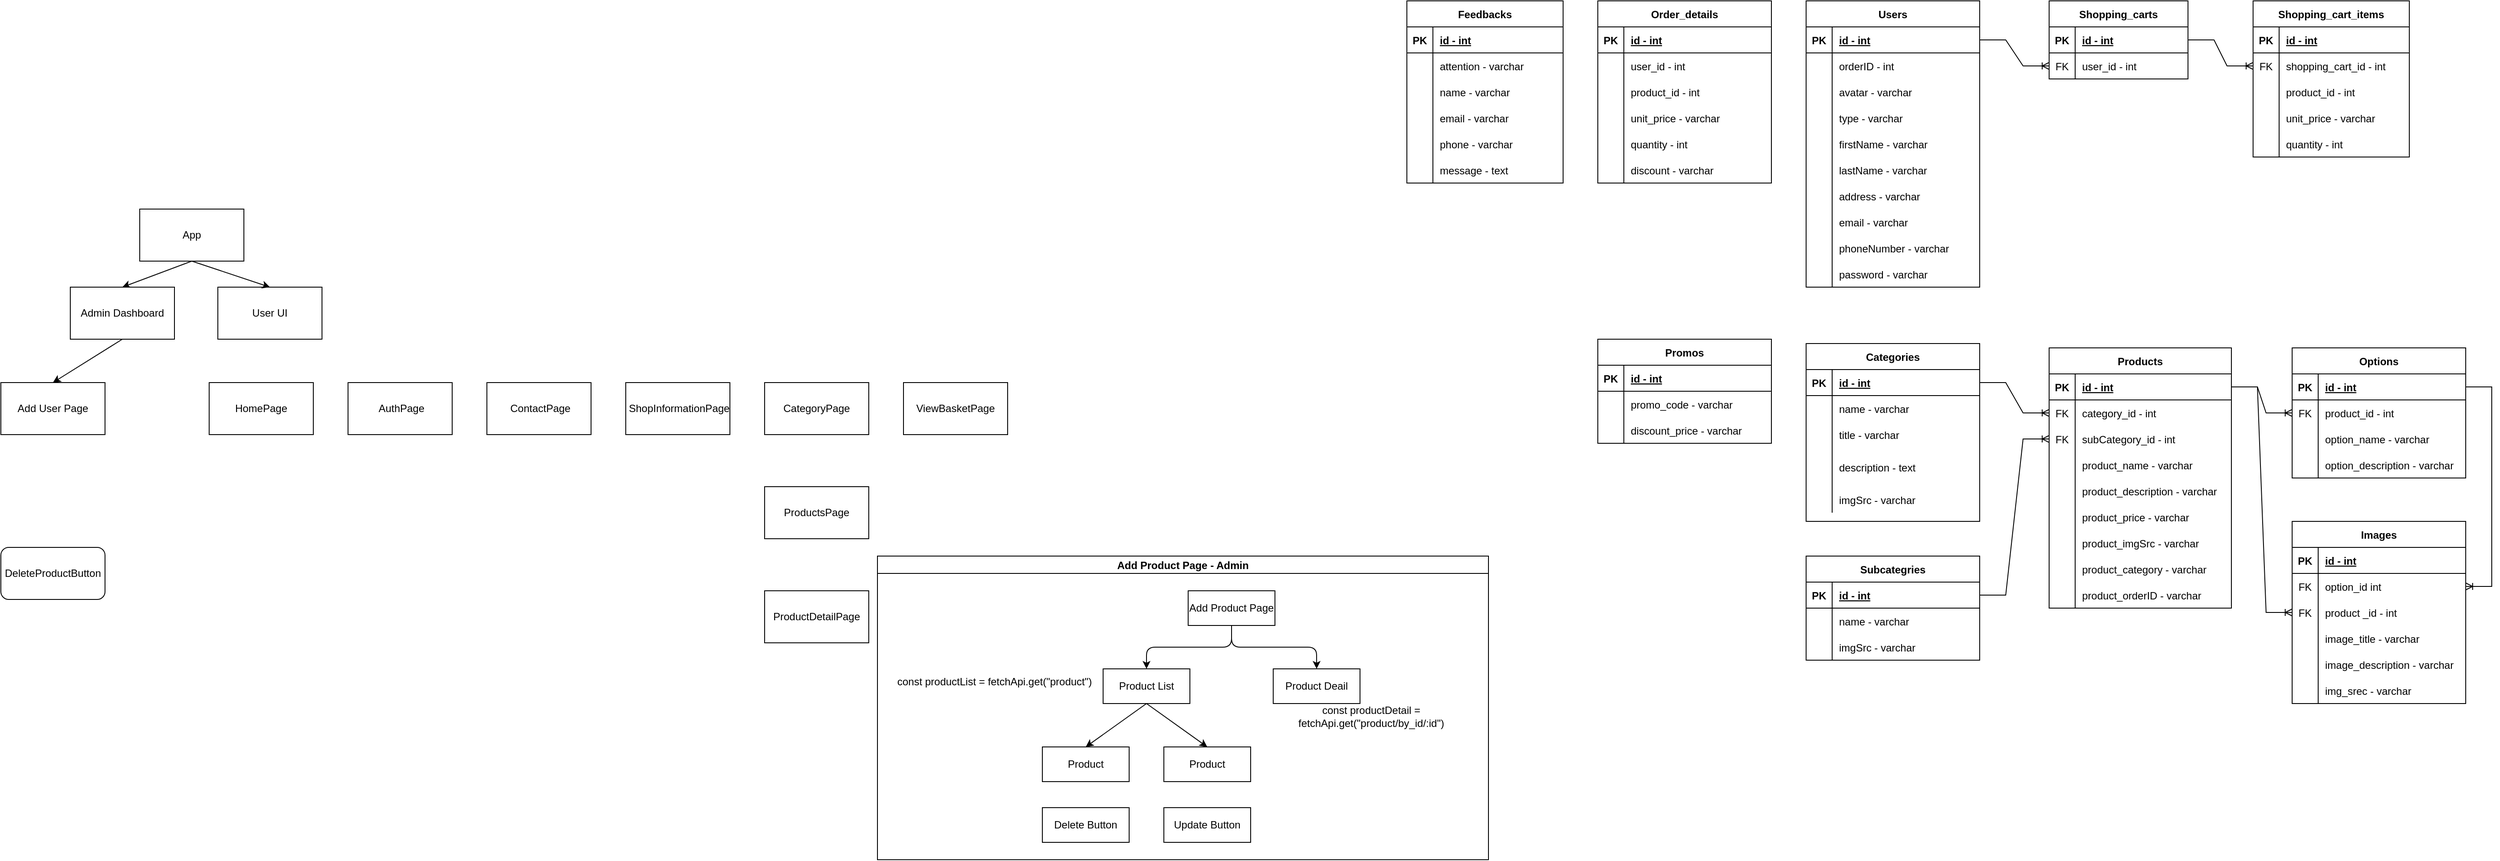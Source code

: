 <mxfile version="20.8.20" type="github">
  <diagram id="C5RBs43oDa-KdzZeNtuy" name="Page-1">
    <mxGraphModel dx="2307" dy="2206" grid="1" gridSize="10" guides="1" tooltips="1" connect="1" arrows="1" fold="1" page="1" pageScale="1" pageWidth="827" pageHeight="1169" math="0" shadow="0">
      <root>
        <mxCell id="WIyWlLk6GJQsqaUBKTNV-0" />
        <mxCell id="WIyWlLk6GJQsqaUBKTNV-1" parent="WIyWlLk6GJQsqaUBKTNV-0" />
        <mxCell id="weGsG4Guk15ztigSZ8if-2" value="App" style="rounded=0;whiteSpace=wrap;html=1;" parent="WIyWlLk6GJQsqaUBKTNV-1" vertex="1">
          <mxGeometry x="120" y="80" width="120" height="60" as="geometry" />
        </mxCell>
        <mxCell id="weGsG4Guk15ztigSZ8if-3" value="" style="endArrow=classic;html=1;rounded=0;exitX=0.5;exitY=1;exitDx=0;exitDy=0;entryX=0.5;entryY=0;entryDx=0;entryDy=0;" parent="WIyWlLk6GJQsqaUBKTNV-1" source="weGsG4Guk15ztigSZ8if-2" target="weGsG4Guk15ztigSZ8if-5" edge="1">
          <mxGeometry width="50" height="50" relative="1" as="geometry">
            <mxPoint x="400" y="360" as="sourcePoint" />
            <mxPoint x="180" y="240" as="targetPoint" />
          </mxGeometry>
        </mxCell>
        <mxCell id="weGsG4Guk15ztigSZ8if-4" value="HomePage" style="rounded=0;whiteSpace=wrap;html=1;" parent="WIyWlLk6GJQsqaUBKTNV-1" vertex="1">
          <mxGeometry x="200" y="280" width="120" height="60" as="geometry" />
        </mxCell>
        <mxCell id="weGsG4Guk15ztigSZ8if-5" value="Admin Dashboard" style="rounded=0;whiteSpace=wrap;html=1;" parent="WIyWlLk6GJQsqaUBKTNV-1" vertex="1">
          <mxGeometry x="40" y="170" width="120" height="60" as="geometry" />
        </mxCell>
        <mxCell id="weGsG4Guk15ztigSZ8if-6" value="User UI" style="rounded=0;whiteSpace=wrap;html=1;" parent="WIyWlLk6GJQsqaUBKTNV-1" vertex="1">
          <mxGeometry x="210" y="170" width="120" height="60" as="geometry" />
        </mxCell>
        <mxCell id="weGsG4Guk15ztigSZ8if-7" value="" style="endArrow=classic;html=1;rounded=0;entryX=0.5;entryY=0;entryDx=0;entryDy=0;" parent="WIyWlLk6GJQsqaUBKTNV-1" target="weGsG4Guk15ztigSZ8if-6" edge="1">
          <mxGeometry width="50" height="50" relative="1" as="geometry">
            <mxPoint x="180" y="140" as="sourcePoint" />
            <mxPoint x="110" y="180" as="targetPoint" />
          </mxGeometry>
        </mxCell>
        <mxCell id="weGsG4Guk15ztigSZ8if-8" value="&amp;nbsp;AuthPage" style="rounded=0;whiteSpace=wrap;html=1;" parent="WIyWlLk6GJQsqaUBKTNV-1" vertex="1">
          <mxGeometry x="360" y="280" width="120" height="60" as="geometry" />
        </mxCell>
        <mxCell id="weGsG4Guk15ztigSZ8if-9" value="&amp;nbsp;ContactPage" style="rounded=0;whiteSpace=wrap;html=1;" parent="WIyWlLk6GJQsqaUBKTNV-1" vertex="1">
          <mxGeometry x="520" y="280" width="120" height="60" as="geometry" />
        </mxCell>
        <mxCell id="weGsG4Guk15ztigSZ8if-10" value="&amp;nbsp;ShopInformationPage" style="rounded=0;whiteSpace=wrap;html=1;" parent="WIyWlLk6GJQsqaUBKTNV-1" vertex="1">
          <mxGeometry x="680" y="280" width="120" height="60" as="geometry" />
        </mxCell>
        <mxCell id="weGsG4Guk15ztigSZ8if-11" value="CategoryPage" style="rounded=0;whiteSpace=wrap;html=1;" parent="WIyWlLk6GJQsqaUBKTNV-1" vertex="1">
          <mxGeometry x="840" y="280" width="120" height="60" as="geometry" />
        </mxCell>
        <mxCell id="weGsG4Guk15ztigSZ8if-12" value="ProductsPage" style="rounded=0;whiteSpace=wrap;html=1;" parent="WIyWlLk6GJQsqaUBKTNV-1" vertex="1">
          <mxGeometry x="840" y="400" width="120" height="60" as="geometry" />
        </mxCell>
        <mxCell id="weGsG4Guk15ztigSZ8if-13" value="ProductDetailPage" style="rounded=0;whiteSpace=wrap;html=1;" parent="WIyWlLk6GJQsqaUBKTNV-1" vertex="1">
          <mxGeometry x="840" y="520" width="120" height="60" as="geometry" />
        </mxCell>
        <mxCell id="weGsG4Guk15ztigSZ8if-14" value="ViewBasketPage" style="rounded=0;whiteSpace=wrap;html=1;" parent="WIyWlLk6GJQsqaUBKTNV-1" vertex="1">
          <mxGeometry x="1000" y="280" width="120" height="60" as="geometry" />
        </mxCell>
        <mxCell id="weGsG4Guk15ztigSZ8if-25" value="Users" style="shape=table;startSize=30;container=1;collapsible=1;childLayout=tableLayout;fixedRows=1;rowLines=0;fontStyle=1;align=center;resizeLast=1;" parent="WIyWlLk6GJQsqaUBKTNV-1" vertex="1">
          <mxGeometry x="2040" y="-160" width="200" height="330" as="geometry" />
        </mxCell>
        <mxCell id="weGsG4Guk15ztigSZ8if-26" value="" style="shape=tableRow;horizontal=0;startSize=0;swimlaneHead=0;swimlaneBody=0;fillColor=none;collapsible=0;dropTarget=0;points=[[0,0.5],[1,0.5]];portConstraint=eastwest;top=0;left=0;right=0;bottom=1;" parent="weGsG4Guk15ztigSZ8if-25" vertex="1">
          <mxGeometry y="30" width="200" height="30" as="geometry" />
        </mxCell>
        <mxCell id="weGsG4Guk15ztigSZ8if-27" value="PK" style="shape=partialRectangle;connectable=0;fillColor=none;top=0;left=0;bottom=0;right=0;fontStyle=1;overflow=hidden;" parent="weGsG4Guk15ztigSZ8if-26" vertex="1">
          <mxGeometry width="30" height="30" as="geometry">
            <mxRectangle width="30" height="30" as="alternateBounds" />
          </mxGeometry>
        </mxCell>
        <mxCell id="weGsG4Guk15ztigSZ8if-28" value="id - int" style="shape=partialRectangle;connectable=0;fillColor=none;top=0;left=0;bottom=0;right=0;align=left;spacingLeft=6;fontStyle=5;overflow=hidden;" parent="weGsG4Guk15ztigSZ8if-26" vertex="1">
          <mxGeometry x="30" width="170" height="30" as="geometry">
            <mxRectangle width="170" height="30" as="alternateBounds" />
          </mxGeometry>
        </mxCell>
        <mxCell id="weGsG4Guk15ztigSZ8if-29" value="" style="shape=tableRow;horizontal=0;startSize=0;swimlaneHead=0;swimlaneBody=0;fillColor=none;collapsible=0;dropTarget=0;points=[[0,0.5],[1,0.5]];portConstraint=eastwest;top=0;left=0;right=0;bottom=0;" parent="weGsG4Guk15ztigSZ8if-25" vertex="1">
          <mxGeometry y="60" width="200" height="30" as="geometry" />
        </mxCell>
        <mxCell id="weGsG4Guk15ztigSZ8if-30" value="" style="shape=partialRectangle;connectable=0;fillColor=none;top=0;left=0;bottom=0;right=0;editable=1;overflow=hidden;" parent="weGsG4Guk15ztigSZ8if-29" vertex="1">
          <mxGeometry width="30" height="30" as="geometry">
            <mxRectangle width="30" height="30" as="alternateBounds" />
          </mxGeometry>
        </mxCell>
        <mxCell id="weGsG4Guk15ztigSZ8if-31" value="orderID - int" style="shape=partialRectangle;connectable=0;fillColor=none;top=0;left=0;bottom=0;right=0;align=left;spacingLeft=6;overflow=hidden;" parent="weGsG4Guk15ztigSZ8if-29" vertex="1">
          <mxGeometry x="30" width="170" height="30" as="geometry">
            <mxRectangle width="170" height="30" as="alternateBounds" />
          </mxGeometry>
        </mxCell>
        <mxCell id="weGsG4Guk15ztigSZ8if-32" value="" style="shape=tableRow;horizontal=0;startSize=0;swimlaneHead=0;swimlaneBody=0;fillColor=none;collapsible=0;dropTarget=0;points=[[0,0.5],[1,0.5]];portConstraint=eastwest;top=0;left=0;right=0;bottom=0;" parent="weGsG4Guk15ztigSZ8if-25" vertex="1">
          <mxGeometry y="90" width="200" height="30" as="geometry" />
        </mxCell>
        <mxCell id="weGsG4Guk15ztigSZ8if-33" value="" style="shape=partialRectangle;connectable=0;fillColor=none;top=0;left=0;bottom=0;right=0;editable=1;overflow=hidden;" parent="weGsG4Guk15ztigSZ8if-32" vertex="1">
          <mxGeometry width="30" height="30" as="geometry">
            <mxRectangle width="30" height="30" as="alternateBounds" />
          </mxGeometry>
        </mxCell>
        <mxCell id="weGsG4Guk15ztigSZ8if-34" value="avatar - varchar" style="shape=partialRectangle;connectable=0;fillColor=none;top=0;left=0;bottom=0;right=0;align=left;spacingLeft=6;overflow=hidden;" parent="weGsG4Guk15ztigSZ8if-32" vertex="1">
          <mxGeometry x="30" width="170" height="30" as="geometry">
            <mxRectangle width="170" height="30" as="alternateBounds" />
          </mxGeometry>
        </mxCell>
        <mxCell id="weGsG4Guk15ztigSZ8if-35" value="" style="shape=tableRow;horizontal=0;startSize=0;swimlaneHead=0;swimlaneBody=0;fillColor=none;collapsible=0;dropTarget=0;points=[[0,0.5],[1,0.5]];portConstraint=eastwest;top=0;left=0;right=0;bottom=0;" parent="weGsG4Guk15ztigSZ8if-25" vertex="1">
          <mxGeometry y="120" width="200" height="30" as="geometry" />
        </mxCell>
        <mxCell id="weGsG4Guk15ztigSZ8if-36" value="" style="shape=partialRectangle;connectable=0;fillColor=none;top=0;left=0;bottom=0;right=0;editable=1;overflow=hidden;" parent="weGsG4Guk15ztigSZ8if-35" vertex="1">
          <mxGeometry width="30" height="30" as="geometry">
            <mxRectangle width="30" height="30" as="alternateBounds" />
          </mxGeometry>
        </mxCell>
        <mxCell id="weGsG4Guk15ztigSZ8if-37" value="type - varchar " style="shape=partialRectangle;connectable=0;fillColor=none;top=0;left=0;bottom=0;right=0;align=left;spacingLeft=6;overflow=hidden;" parent="weGsG4Guk15ztigSZ8if-35" vertex="1">
          <mxGeometry x="30" width="170" height="30" as="geometry">
            <mxRectangle width="170" height="30" as="alternateBounds" />
          </mxGeometry>
        </mxCell>
        <mxCell id="weGsG4Guk15ztigSZ8if-38" value="" style="shape=tableRow;horizontal=0;startSize=0;swimlaneHead=0;swimlaneBody=0;fillColor=none;collapsible=0;dropTarget=0;points=[[0,0.5],[1,0.5]];portConstraint=eastwest;top=0;left=0;right=0;bottom=0;" parent="weGsG4Guk15ztigSZ8if-25" vertex="1">
          <mxGeometry y="150" width="200" height="30" as="geometry" />
        </mxCell>
        <mxCell id="weGsG4Guk15ztigSZ8if-39" value="" style="shape=partialRectangle;connectable=0;fillColor=none;top=0;left=0;bottom=0;right=0;editable=1;overflow=hidden;" parent="weGsG4Guk15ztigSZ8if-38" vertex="1">
          <mxGeometry width="30" height="30" as="geometry">
            <mxRectangle width="30" height="30" as="alternateBounds" />
          </mxGeometry>
        </mxCell>
        <mxCell id="weGsG4Guk15ztigSZ8if-40" value="firstName - varchar " style="shape=partialRectangle;connectable=0;fillColor=none;top=0;left=0;bottom=0;right=0;align=left;spacingLeft=6;overflow=hidden;" parent="weGsG4Guk15ztigSZ8if-38" vertex="1">
          <mxGeometry x="30" width="170" height="30" as="geometry">
            <mxRectangle width="170" height="30" as="alternateBounds" />
          </mxGeometry>
        </mxCell>
        <mxCell id="weGsG4Guk15ztigSZ8if-41" value="" style="shape=tableRow;horizontal=0;startSize=0;swimlaneHead=0;swimlaneBody=0;fillColor=none;collapsible=0;dropTarget=0;points=[[0,0.5],[1,0.5]];portConstraint=eastwest;top=0;left=0;right=0;bottom=0;" parent="weGsG4Guk15ztigSZ8if-25" vertex="1">
          <mxGeometry y="180" width="200" height="30" as="geometry" />
        </mxCell>
        <mxCell id="weGsG4Guk15ztigSZ8if-42" value="" style="shape=partialRectangle;connectable=0;fillColor=none;top=0;left=0;bottom=0;right=0;editable=1;overflow=hidden;" parent="weGsG4Guk15ztigSZ8if-41" vertex="1">
          <mxGeometry width="30" height="30" as="geometry">
            <mxRectangle width="30" height="30" as="alternateBounds" />
          </mxGeometry>
        </mxCell>
        <mxCell id="weGsG4Guk15ztigSZ8if-43" value="lastName - varchar " style="shape=partialRectangle;connectable=0;fillColor=none;top=0;left=0;bottom=0;right=0;align=left;spacingLeft=6;overflow=hidden;" parent="weGsG4Guk15ztigSZ8if-41" vertex="1">
          <mxGeometry x="30" width="170" height="30" as="geometry">
            <mxRectangle width="170" height="30" as="alternateBounds" />
          </mxGeometry>
        </mxCell>
        <mxCell id="weGsG4Guk15ztigSZ8if-44" value="" style="shape=tableRow;horizontal=0;startSize=0;swimlaneHead=0;swimlaneBody=0;fillColor=none;collapsible=0;dropTarget=0;points=[[0,0.5],[1,0.5]];portConstraint=eastwest;top=0;left=0;right=0;bottom=0;" parent="weGsG4Guk15ztigSZ8if-25" vertex="1">
          <mxGeometry y="210" width="200" height="30" as="geometry" />
        </mxCell>
        <mxCell id="weGsG4Guk15ztigSZ8if-45" value="" style="shape=partialRectangle;connectable=0;fillColor=none;top=0;left=0;bottom=0;right=0;editable=1;overflow=hidden;" parent="weGsG4Guk15ztigSZ8if-44" vertex="1">
          <mxGeometry width="30" height="30" as="geometry">
            <mxRectangle width="30" height="30" as="alternateBounds" />
          </mxGeometry>
        </mxCell>
        <mxCell id="weGsG4Guk15ztigSZ8if-46" value="address - varchar " style="shape=partialRectangle;connectable=0;fillColor=none;top=0;left=0;bottom=0;right=0;align=left;spacingLeft=6;overflow=hidden;" parent="weGsG4Guk15ztigSZ8if-44" vertex="1">
          <mxGeometry x="30" width="170" height="30" as="geometry">
            <mxRectangle width="170" height="30" as="alternateBounds" />
          </mxGeometry>
        </mxCell>
        <mxCell id="weGsG4Guk15ztigSZ8if-47" value="" style="shape=tableRow;horizontal=0;startSize=0;swimlaneHead=0;swimlaneBody=0;fillColor=none;collapsible=0;dropTarget=0;points=[[0,0.5],[1,0.5]];portConstraint=eastwest;top=0;left=0;right=0;bottom=0;" parent="weGsG4Guk15ztigSZ8if-25" vertex="1">
          <mxGeometry y="240" width="200" height="30" as="geometry" />
        </mxCell>
        <mxCell id="weGsG4Guk15ztigSZ8if-48" value="" style="shape=partialRectangle;connectable=0;fillColor=none;top=0;left=0;bottom=0;right=0;editable=1;overflow=hidden;" parent="weGsG4Guk15ztigSZ8if-47" vertex="1">
          <mxGeometry width="30" height="30" as="geometry">
            <mxRectangle width="30" height="30" as="alternateBounds" />
          </mxGeometry>
        </mxCell>
        <mxCell id="weGsG4Guk15ztigSZ8if-49" value="email - varchar " style="shape=partialRectangle;connectable=0;fillColor=none;top=0;left=0;bottom=0;right=0;align=left;spacingLeft=6;overflow=hidden;" parent="weGsG4Guk15ztigSZ8if-47" vertex="1">
          <mxGeometry x="30" width="170" height="30" as="geometry">
            <mxRectangle width="170" height="30" as="alternateBounds" />
          </mxGeometry>
        </mxCell>
        <mxCell id="weGsG4Guk15ztigSZ8if-50" value="" style="shape=tableRow;horizontal=0;startSize=0;swimlaneHead=0;swimlaneBody=0;fillColor=none;collapsible=0;dropTarget=0;points=[[0,0.5],[1,0.5]];portConstraint=eastwest;top=0;left=0;right=0;bottom=0;" parent="weGsG4Guk15ztigSZ8if-25" vertex="1">
          <mxGeometry y="270" width="200" height="30" as="geometry" />
        </mxCell>
        <mxCell id="weGsG4Guk15ztigSZ8if-51" value="" style="shape=partialRectangle;connectable=0;fillColor=none;top=0;left=0;bottom=0;right=0;editable=1;overflow=hidden;" parent="weGsG4Guk15ztigSZ8if-50" vertex="1">
          <mxGeometry width="30" height="30" as="geometry">
            <mxRectangle width="30" height="30" as="alternateBounds" />
          </mxGeometry>
        </mxCell>
        <mxCell id="weGsG4Guk15ztigSZ8if-52" value="phoneNumber - varchar " style="shape=partialRectangle;connectable=0;fillColor=none;top=0;left=0;bottom=0;right=0;align=left;spacingLeft=6;overflow=hidden;" parent="weGsG4Guk15ztigSZ8if-50" vertex="1">
          <mxGeometry x="30" width="170" height="30" as="geometry">
            <mxRectangle width="170" height="30" as="alternateBounds" />
          </mxGeometry>
        </mxCell>
        <mxCell id="weGsG4Guk15ztigSZ8if-53" value="" style="shape=tableRow;horizontal=0;startSize=0;swimlaneHead=0;swimlaneBody=0;fillColor=none;collapsible=0;dropTarget=0;points=[[0,0.5],[1,0.5]];portConstraint=eastwest;top=0;left=0;right=0;bottom=0;" parent="weGsG4Guk15ztigSZ8if-25" vertex="1">
          <mxGeometry y="300" width="200" height="30" as="geometry" />
        </mxCell>
        <mxCell id="weGsG4Guk15ztigSZ8if-54" value="" style="shape=partialRectangle;connectable=0;fillColor=none;top=0;left=0;bottom=0;right=0;editable=1;overflow=hidden;" parent="weGsG4Guk15ztigSZ8if-53" vertex="1">
          <mxGeometry width="30" height="30" as="geometry">
            <mxRectangle width="30" height="30" as="alternateBounds" />
          </mxGeometry>
        </mxCell>
        <mxCell id="weGsG4Guk15ztigSZ8if-55" value="password - varchar " style="shape=partialRectangle;connectable=0;fillColor=none;top=0;left=0;bottom=0;right=0;align=left;spacingLeft=6;overflow=hidden;" parent="weGsG4Guk15ztigSZ8if-53" vertex="1">
          <mxGeometry x="30" width="170" height="30" as="geometry">
            <mxRectangle width="170" height="30" as="alternateBounds" />
          </mxGeometry>
        </mxCell>
        <mxCell id="weGsG4Guk15ztigSZ8if-56" value="Categories" style="shape=table;startSize=30;container=1;collapsible=1;childLayout=tableLayout;fixedRows=1;rowLines=0;fontStyle=1;align=center;resizeLast=1;" parent="WIyWlLk6GJQsqaUBKTNV-1" vertex="1">
          <mxGeometry x="2040" y="235" width="200" height="205" as="geometry" />
        </mxCell>
        <mxCell id="weGsG4Guk15ztigSZ8if-57" value="" style="shape=tableRow;horizontal=0;startSize=0;swimlaneHead=0;swimlaneBody=0;fillColor=none;collapsible=0;dropTarget=0;points=[[0,0.5],[1,0.5]];portConstraint=eastwest;top=0;left=0;right=0;bottom=1;" parent="weGsG4Guk15ztigSZ8if-56" vertex="1">
          <mxGeometry y="30" width="200" height="30" as="geometry" />
        </mxCell>
        <mxCell id="weGsG4Guk15ztigSZ8if-58" value="PK" style="shape=partialRectangle;connectable=0;fillColor=none;top=0;left=0;bottom=0;right=0;fontStyle=1;overflow=hidden;" parent="weGsG4Guk15ztigSZ8if-57" vertex="1">
          <mxGeometry width="30" height="30" as="geometry">
            <mxRectangle width="30" height="30" as="alternateBounds" />
          </mxGeometry>
        </mxCell>
        <mxCell id="weGsG4Guk15ztigSZ8if-59" value="id - int" style="shape=partialRectangle;connectable=0;fillColor=none;top=0;left=0;bottom=0;right=0;align=left;spacingLeft=6;fontStyle=5;overflow=hidden;" parent="weGsG4Guk15ztigSZ8if-57" vertex="1">
          <mxGeometry x="30" width="170" height="30" as="geometry">
            <mxRectangle width="170" height="30" as="alternateBounds" />
          </mxGeometry>
        </mxCell>
        <mxCell id="weGsG4Guk15ztigSZ8if-60" value="" style="shape=tableRow;horizontal=0;startSize=0;swimlaneHead=0;swimlaneBody=0;fillColor=none;collapsible=0;dropTarget=0;points=[[0,0.5],[1,0.5]];portConstraint=eastwest;top=0;left=0;right=0;bottom=0;" parent="weGsG4Guk15ztigSZ8if-56" vertex="1">
          <mxGeometry y="60" width="200" height="30" as="geometry" />
        </mxCell>
        <mxCell id="weGsG4Guk15ztigSZ8if-61" value="" style="shape=partialRectangle;connectable=0;fillColor=none;top=0;left=0;bottom=0;right=0;editable=1;overflow=hidden;" parent="weGsG4Guk15ztigSZ8if-60" vertex="1">
          <mxGeometry width="30" height="30" as="geometry">
            <mxRectangle width="30" height="30" as="alternateBounds" />
          </mxGeometry>
        </mxCell>
        <mxCell id="weGsG4Guk15ztigSZ8if-62" value="name - varchar    " style="shape=partialRectangle;connectable=0;fillColor=none;top=0;left=0;bottom=0;right=0;align=left;spacingLeft=6;overflow=hidden;" parent="weGsG4Guk15ztigSZ8if-60" vertex="1">
          <mxGeometry x="30" width="170" height="30" as="geometry">
            <mxRectangle width="170" height="30" as="alternateBounds" />
          </mxGeometry>
        </mxCell>
        <mxCell id="weGsG4Guk15ztigSZ8if-75" value="" style="shape=tableRow;horizontal=0;startSize=0;swimlaneHead=0;swimlaneBody=0;fillColor=none;collapsible=0;dropTarget=0;points=[[0,0.5],[1,0.5]];portConstraint=eastwest;top=0;left=0;right=0;bottom=0;" parent="weGsG4Guk15ztigSZ8if-56" vertex="1">
          <mxGeometry y="90" width="200" height="30" as="geometry" />
        </mxCell>
        <mxCell id="weGsG4Guk15ztigSZ8if-76" value="" style="shape=partialRectangle;connectable=0;fillColor=none;top=0;left=0;bottom=0;right=0;editable=1;overflow=hidden;" parent="weGsG4Guk15ztigSZ8if-75" vertex="1">
          <mxGeometry width="30" height="30" as="geometry">
            <mxRectangle width="30" height="30" as="alternateBounds" />
          </mxGeometry>
        </mxCell>
        <mxCell id="weGsG4Guk15ztigSZ8if-77" value="title - varchar " style="shape=partialRectangle;connectable=0;fillColor=none;top=0;left=0;bottom=0;right=0;align=left;spacingLeft=6;overflow=hidden;" parent="weGsG4Guk15ztigSZ8if-75" vertex="1">
          <mxGeometry x="30" width="170" height="30" as="geometry">
            <mxRectangle width="170" height="30" as="alternateBounds" />
          </mxGeometry>
        </mxCell>
        <mxCell id="weGsG4Guk15ztigSZ8if-78" value="" style="shape=tableRow;horizontal=0;startSize=0;swimlaneHead=0;swimlaneBody=0;fillColor=none;collapsible=0;dropTarget=0;points=[[0,0.5],[1,0.5]];portConstraint=eastwest;top=0;left=0;right=0;bottom=0;" parent="weGsG4Guk15ztigSZ8if-56" vertex="1">
          <mxGeometry y="120" width="200" height="45" as="geometry" />
        </mxCell>
        <mxCell id="weGsG4Guk15ztigSZ8if-79" value="" style="shape=partialRectangle;connectable=0;fillColor=none;top=0;left=0;bottom=0;right=0;editable=1;overflow=hidden;" parent="weGsG4Guk15ztigSZ8if-78" vertex="1">
          <mxGeometry width="30" height="45" as="geometry">
            <mxRectangle width="30" height="45" as="alternateBounds" />
          </mxGeometry>
        </mxCell>
        <mxCell id="weGsG4Guk15ztigSZ8if-80" value="description - text " style="shape=partialRectangle;connectable=0;fillColor=none;top=0;left=0;bottom=0;right=0;align=left;spacingLeft=6;overflow=hidden;" parent="weGsG4Guk15ztigSZ8if-78" vertex="1">
          <mxGeometry x="30" width="170" height="45" as="geometry">
            <mxRectangle width="170" height="45" as="alternateBounds" />
          </mxGeometry>
        </mxCell>
        <mxCell id="weGsG4Guk15ztigSZ8if-81" value="" style="shape=tableRow;horizontal=0;startSize=0;swimlaneHead=0;swimlaneBody=0;fillColor=none;collapsible=0;dropTarget=0;points=[[0,0.5],[1,0.5]];portConstraint=eastwest;top=0;left=0;right=0;bottom=0;" parent="weGsG4Guk15ztigSZ8if-56" vertex="1">
          <mxGeometry y="165" width="200" height="30" as="geometry" />
        </mxCell>
        <mxCell id="weGsG4Guk15ztigSZ8if-82" value="" style="shape=partialRectangle;connectable=0;fillColor=none;top=0;left=0;bottom=0;right=0;editable=1;overflow=hidden;" parent="weGsG4Guk15ztigSZ8if-81" vertex="1">
          <mxGeometry width="30" height="30" as="geometry">
            <mxRectangle width="30" height="30" as="alternateBounds" />
          </mxGeometry>
        </mxCell>
        <mxCell id="weGsG4Guk15ztigSZ8if-83" value="imgSrc - varchar" style="shape=partialRectangle;connectable=0;fillColor=none;top=0;left=0;bottom=0;right=0;align=left;spacingLeft=6;overflow=hidden;" parent="weGsG4Guk15ztigSZ8if-81" vertex="1">
          <mxGeometry x="30" width="170" height="30" as="geometry">
            <mxRectangle width="170" height="30" as="alternateBounds" />
          </mxGeometry>
        </mxCell>
        <mxCell id="jM01VXwZGO_1zwO18EZd-0" value="Add User Page" style="rounded=0;whiteSpace=wrap;html=1;" parent="WIyWlLk6GJQsqaUBKTNV-1" vertex="1">
          <mxGeometry x="-40" y="280" width="120" height="60" as="geometry" />
        </mxCell>
        <mxCell id="jM01VXwZGO_1zwO18EZd-1" value="" style="endArrow=classic;html=1;rounded=0;exitX=0.5;exitY=1;exitDx=0;exitDy=0;entryX=0.5;entryY=0;entryDx=0;entryDy=0;" parent="WIyWlLk6GJQsqaUBKTNV-1" source="weGsG4Guk15ztigSZ8if-5" target="jM01VXwZGO_1zwO18EZd-0" edge="1">
          <mxGeometry width="50" height="50" relative="1" as="geometry">
            <mxPoint x="190" y="150" as="sourcePoint" />
            <mxPoint x="110" y="180" as="targetPoint" />
          </mxGeometry>
        </mxCell>
        <mxCell id="jM01VXwZGO_1zwO18EZd-2" value="DeleteProductButton" style="rounded=1;whiteSpace=wrap;html=1;" parent="WIyWlLk6GJQsqaUBKTNV-1" vertex="1">
          <mxGeometry x="-40" y="470" width="120" height="60" as="geometry" />
        </mxCell>
        <mxCell id="jM01VXwZGO_1zwO18EZd-3" value="Add Product Page - Admin" style="swimlane;startSize=20;horizontal=1;childLayout=treeLayout;horizontalTree=0;resizable=0;containerType=tree;fontSize=12;" parent="WIyWlLk6GJQsqaUBKTNV-1" vertex="1">
          <mxGeometry x="970" y="480" width="704" height="350" as="geometry" />
        </mxCell>
        <mxCell id="jM01VXwZGO_1zwO18EZd-4" value="Add Product Page" style="whiteSpace=wrap;html=1;" parent="jM01VXwZGO_1zwO18EZd-3" vertex="1">
          <mxGeometry x="358" y="40" width="100" height="40" as="geometry" />
        </mxCell>
        <mxCell id="jM01VXwZGO_1zwO18EZd-7" value="Product Deail" style="whiteSpace=wrap;html=1;" parent="jM01VXwZGO_1zwO18EZd-3" vertex="1">
          <mxGeometry x="456" y="130" width="100" height="40" as="geometry" />
        </mxCell>
        <mxCell id="jM01VXwZGO_1zwO18EZd-8" value="" style="edgeStyle=elbowEdgeStyle;elbow=vertical;html=1;rounded=1;curved=0;sourcePerimeterSpacing=0;targetPerimeterSpacing=0;startSize=6;endSize=6;" parent="jM01VXwZGO_1zwO18EZd-3" source="jM01VXwZGO_1zwO18EZd-4" target="jM01VXwZGO_1zwO18EZd-7" edge="1">
          <mxGeometry relative="1" as="geometry" />
        </mxCell>
        <mxCell id="jM01VXwZGO_1zwO18EZd-20" value="Product List" style="whiteSpace=wrap;html=1;" parent="jM01VXwZGO_1zwO18EZd-3" vertex="1">
          <mxGeometry x="260" y="130" width="100" height="40" as="geometry" />
        </mxCell>
        <mxCell id="jM01VXwZGO_1zwO18EZd-21" value="" style="edgeStyle=elbowEdgeStyle;elbow=vertical;html=1;rounded=1;curved=0;sourcePerimeterSpacing=0;targetPerimeterSpacing=0;startSize=6;endSize=6;" parent="jM01VXwZGO_1zwO18EZd-3" source="jM01VXwZGO_1zwO18EZd-4" target="jM01VXwZGO_1zwO18EZd-20" edge="1">
          <mxGeometry relative="1" as="geometry">
            <mxPoint x="2" y="80" as="sourcePoint" />
            <mxPoint x="-68" y="130" as="targetPoint" />
          </mxGeometry>
        </mxCell>
        <mxCell id="jM01VXwZGO_1zwO18EZd-22" value="Delete Button" style="rounded=0;whiteSpace=wrap;html=1;" parent="jM01VXwZGO_1zwO18EZd-3" vertex="1">
          <mxGeometry x="190" y="290" width="100" height="40" as="geometry" />
        </mxCell>
        <mxCell id="jM01VXwZGO_1zwO18EZd-25" value="Update Button" style="rounded=0;whiteSpace=wrap;html=1;" parent="jM01VXwZGO_1zwO18EZd-3" vertex="1">
          <mxGeometry x="330" y="290" width="100" height="40" as="geometry" />
        </mxCell>
        <mxCell id="jM01VXwZGO_1zwO18EZd-26" value="Product" style="rounded=0;whiteSpace=wrap;html=1;" parent="jM01VXwZGO_1zwO18EZd-3" vertex="1">
          <mxGeometry x="330" y="220" width="100" height="40" as="geometry" />
        </mxCell>
        <mxCell id="jM01VXwZGO_1zwO18EZd-28" value="" style="endArrow=classic;html=1;rounded=0;exitX=0.5;exitY=1;exitDx=0;exitDy=0;entryX=0.5;entryY=0;entryDx=0;entryDy=0;" parent="jM01VXwZGO_1zwO18EZd-3" source="jM01VXwZGO_1zwO18EZd-20" target="jM01VXwZGO_1zwO18EZd-26" edge="1">
          <mxGeometry width="50" height="50" relative="1" as="geometry">
            <mxPoint x="112" y="250" as="sourcePoint" />
            <mxPoint x="162" y="200" as="targetPoint" />
          </mxGeometry>
        </mxCell>
        <mxCell id="jM01VXwZGO_1zwO18EZd-31" value="Product" style="rounded=0;whiteSpace=wrap;html=1;" parent="jM01VXwZGO_1zwO18EZd-3" vertex="1">
          <mxGeometry x="190" y="220" width="100" height="40" as="geometry" />
        </mxCell>
        <mxCell id="jM01VXwZGO_1zwO18EZd-32" value="" style="endArrow=classic;html=1;rounded=0;exitX=0.5;exitY=1;exitDx=0;exitDy=0;entryX=0.5;entryY=0;entryDx=0;entryDy=0;" parent="jM01VXwZGO_1zwO18EZd-3" source="jM01VXwZGO_1zwO18EZd-20" target="jM01VXwZGO_1zwO18EZd-31" edge="1">
          <mxGeometry width="50" height="50" relative="1" as="geometry">
            <mxPoint x="212" y="170" as="sourcePoint" />
            <mxPoint x="212" y="220" as="targetPoint" />
          </mxGeometry>
        </mxCell>
        <mxCell id="jM01VXwZGO_1zwO18EZd-34" value="const productList = fetchApi.get(&quot;product&quot;)" style="text;html=1;strokeColor=none;fillColor=none;align=center;verticalAlign=middle;whiteSpace=wrap;rounded=0;" parent="jM01VXwZGO_1zwO18EZd-3" vertex="1">
          <mxGeometry x="20" y="130" width="230" height="30" as="geometry" />
        </mxCell>
        <mxCell id="jM01VXwZGO_1zwO18EZd-35" value="const productDetail = fetchApi.get(&quot;product/by_id/:id&quot;)" style="text;html=1;strokeColor=none;fillColor=none;align=center;verticalAlign=middle;whiteSpace=wrap;rounded=0;" parent="jM01VXwZGO_1zwO18EZd-3" vertex="1">
          <mxGeometry x="454" y="170" width="230" height="30" as="geometry" />
        </mxCell>
        <mxCell id="pbuK79_iq33DM5QAvoGD-0" value="Feedbacks" style="shape=table;startSize=30;container=1;collapsible=1;childLayout=tableLayout;fixedRows=1;rowLines=0;fontStyle=1;align=center;resizeLast=1;" vertex="1" parent="WIyWlLk6GJQsqaUBKTNV-1">
          <mxGeometry x="1580" y="-160" width="180" height="210" as="geometry" />
        </mxCell>
        <mxCell id="pbuK79_iq33DM5QAvoGD-1" value="" style="shape=tableRow;horizontal=0;startSize=0;swimlaneHead=0;swimlaneBody=0;fillColor=none;collapsible=0;dropTarget=0;points=[[0,0.5],[1,0.5]];portConstraint=eastwest;top=0;left=0;right=0;bottom=1;" vertex="1" parent="pbuK79_iq33DM5QAvoGD-0">
          <mxGeometry y="30" width="180" height="30" as="geometry" />
        </mxCell>
        <mxCell id="pbuK79_iq33DM5QAvoGD-2" value="PK" style="shape=partialRectangle;connectable=0;fillColor=none;top=0;left=0;bottom=0;right=0;fontStyle=1;overflow=hidden;" vertex="1" parent="pbuK79_iq33DM5QAvoGD-1">
          <mxGeometry width="30" height="30" as="geometry">
            <mxRectangle width="30" height="30" as="alternateBounds" />
          </mxGeometry>
        </mxCell>
        <mxCell id="pbuK79_iq33DM5QAvoGD-3" value="id - int" style="shape=partialRectangle;connectable=0;fillColor=none;top=0;left=0;bottom=0;right=0;align=left;spacingLeft=6;fontStyle=5;overflow=hidden;" vertex="1" parent="pbuK79_iq33DM5QAvoGD-1">
          <mxGeometry x="30" width="150" height="30" as="geometry">
            <mxRectangle width="150" height="30" as="alternateBounds" />
          </mxGeometry>
        </mxCell>
        <mxCell id="pbuK79_iq33DM5QAvoGD-4" value="" style="shape=tableRow;horizontal=0;startSize=0;swimlaneHead=0;swimlaneBody=0;fillColor=none;collapsible=0;dropTarget=0;points=[[0,0.5],[1,0.5]];portConstraint=eastwest;top=0;left=0;right=0;bottom=0;" vertex="1" parent="pbuK79_iq33DM5QAvoGD-0">
          <mxGeometry y="60" width="180" height="30" as="geometry" />
        </mxCell>
        <mxCell id="pbuK79_iq33DM5QAvoGD-5" value="" style="shape=partialRectangle;connectable=0;fillColor=none;top=0;left=0;bottom=0;right=0;editable=1;overflow=hidden;" vertex="1" parent="pbuK79_iq33DM5QAvoGD-4">
          <mxGeometry width="30" height="30" as="geometry">
            <mxRectangle width="30" height="30" as="alternateBounds" />
          </mxGeometry>
        </mxCell>
        <mxCell id="pbuK79_iq33DM5QAvoGD-6" value="attention - varchar    " style="shape=partialRectangle;connectable=0;fillColor=none;top=0;left=0;bottom=0;right=0;align=left;spacingLeft=6;overflow=hidden;" vertex="1" parent="pbuK79_iq33DM5QAvoGD-4">
          <mxGeometry x="30" width="150" height="30" as="geometry">
            <mxRectangle width="150" height="30" as="alternateBounds" />
          </mxGeometry>
        </mxCell>
        <mxCell id="pbuK79_iq33DM5QAvoGD-7" value="" style="shape=tableRow;horizontal=0;startSize=0;swimlaneHead=0;swimlaneBody=0;fillColor=none;collapsible=0;dropTarget=0;points=[[0,0.5],[1,0.5]];portConstraint=eastwest;top=0;left=0;right=0;bottom=0;" vertex="1" parent="pbuK79_iq33DM5QAvoGD-0">
          <mxGeometry y="90" width="180" height="30" as="geometry" />
        </mxCell>
        <mxCell id="pbuK79_iq33DM5QAvoGD-8" value="" style="shape=partialRectangle;connectable=0;fillColor=none;top=0;left=0;bottom=0;right=0;editable=1;overflow=hidden;" vertex="1" parent="pbuK79_iq33DM5QAvoGD-7">
          <mxGeometry width="30" height="30" as="geometry">
            <mxRectangle width="30" height="30" as="alternateBounds" />
          </mxGeometry>
        </mxCell>
        <mxCell id="pbuK79_iq33DM5QAvoGD-9" value="name - varchar " style="shape=partialRectangle;connectable=0;fillColor=none;top=0;left=0;bottom=0;right=0;align=left;spacingLeft=6;overflow=hidden;" vertex="1" parent="pbuK79_iq33DM5QAvoGD-7">
          <mxGeometry x="30" width="150" height="30" as="geometry">
            <mxRectangle width="150" height="30" as="alternateBounds" />
          </mxGeometry>
        </mxCell>
        <mxCell id="pbuK79_iq33DM5QAvoGD-10" value="" style="shape=tableRow;horizontal=0;startSize=0;swimlaneHead=0;swimlaneBody=0;fillColor=none;collapsible=0;dropTarget=0;points=[[0,0.5],[1,0.5]];portConstraint=eastwest;top=0;left=0;right=0;bottom=0;" vertex="1" parent="pbuK79_iq33DM5QAvoGD-0">
          <mxGeometry y="120" width="180" height="30" as="geometry" />
        </mxCell>
        <mxCell id="pbuK79_iq33DM5QAvoGD-11" value="" style="shape=partialRectangle;connectable=0;fillColor=none;top=0;left=0;bottom=0;right=0;editable=1;overflow=hidden;" vertex="1" parent="pbuK79_iq33DM5QAvoGD-10">
          <mxGeometry width="30" height="30" as="geometry">
            <mxRectangle width="30" height="30" as="alternateBounds" />
          </mxGeometry>
        </mxCell>
        <mxCell id="pbuK79_iq33DM5QAvoGD-12" value="email - varchar" style="shape=partialRectangle;connectable=0;fillColor=none;top=0;left=0;bottom=0;right=0;align=left;spacingLeft=6;overflow=hidden;" vertex="1" parent="pbuK79_iq33DM5QAvoGD-10">
          <mxGeometry x="30" width="150" height="30" as="geometry">
            <mxRectangle width="150" height="30" as="alternateBounds" />
          </mxGeometry>
        </mxCell>
        <mxCell id="pbuK79_iq33DM5QAvoGD-13" value="" style="shape=tableRow;horizontal=0;startSize=0;swimlaneHead=0;swimlaneBody=0;fillColor=none;collapsible=0;dropTarget=0;points=[[0,0.5],[1,0.5]];portConstraint=eastwest;top=0;left=0;right=0;bottom=0;" vertex="1" parent="pbuK79_iq33DM5QAvoGD-0">
          <mxGeometry y="150" width="180" height="30" as="geometry" />
        </mxCell>
        <mxCell id="pbuK79_iq33DM5QAvoGD-14" value="" style="shape=partialRectangle;connectable=0;fillColor=none;top=0;left=0;bottom=0;right=0;editable=1;overflow=hidden;" vertex="1" parent="pbuK79_iq33DM5QAvoGD-13">
          <mxGeometry width="30" height="30" as="geometry">
            <mxRectangle width="30" height="30" as="alternateBounds" />
          </mxGeometry>
        </mxCell>
        <mxCell id="pbuK79_iq33DM5QAvoGD-15" value="phone - varchar" style="shape=partialRectangle;connectable=0;fillColor=none;top=0;left=0;bottom=0;right=0;align=left;spacingLeft=6;overflow=hidden;" vertex="1" parent="pbuK79_iq33DM5QAvoGD-13">
          <mxGeometry x="30" width="150" height="30" as="geometry">
            <mxRectangle width="150" height="30" as="alternateBounds" />
          </mxGeometry>
        </mxCell>
        <mxCell id="pbuK79_iq33DM5QAvoGD-16" value="" style="shape=tableRow;horizontal=0;startSize=0;swimlaneHead=0;swimlaneBody=0;fillColor=none;collapsible=0;dropTarget=0;points=[[0,0.5],[1,0.5]];portConstraint=eastwest;top=0;left=0;right=0;bottom=0;" vertex="1" parent="pbuK79_iq33DM5QAvoGD-0">
          <mxGeometry y="180" width="180" height="30" as="geometry" />
        </mxCell>
        <mxCell id="pbuK79_iq33DM5QAvoGD-17" value="" style="shape=partialRectangle;connectable=0;fillColor=none;top=0;left=0;bottom=0;right=0;editable=1;overflow=hidden;" vertex="1" parent="pbuK79_iq33DM5QAvoGD-16">
          <mxGeometry width="30" height="30" as="geometry">
            <mxRectangle width="30" height="30" as="alternateBounds" />
          </mxGeometry>
        </mxCell>
        <mxCell id="pbuK79_iq33DM5QAvoGD-18" value="message - text" style="shape=partialRectangle;connectable=0;fillColor=none;top=0;left=0;bottom=0;right=0;align=left;spacingLeft=6;overflow=hidden;" vertex="1" parent="pbuK79_iq33DM5QAvoGD-16">
          <mxGeometry x="30" width="150" height="30" as="geometry">
            <mxRectangle width="150" height="30" as="alternateBounds" />
          </mxGeometry>
        </mxCell>
        <mxCell id="pbuK79_iq33DM5QAvoGD-22" value="Images" style="shape=table;startSize=30;container=1;collapsible=1;childLayout=tableLayout;fixedRows=1;rowLines=0;fontStyle=1;align=center;resizeLast=1;" vertex="1" parent="WIyWlLk6GJQsqaUBKTNV-1">
          <mxGeometry x="2600" y="440" width="200" height="210" as="geometry" />
        </mxCell>
        <mxCell id="pbuK79_iq33DM5QAvoGD-23" value="" style="shape=tableRow;horizontal=0;startSize=0;swimlaneHead=0;swimlaneBody=0;fillColor=none;collapsible=0;dropTarget=0;points=[[0,0.5],[1,0.5]];portConstraint=eastwest;top=0;left=0;right=0;bottom=1;" vertex="1" parent="pbuK79_iq33DM5QAvoGD-22">
          <mxGeometry y="30" width="200" height="30" as="geometry" />
        </mxCell>
        <mxCell id="pbuK79_iq33DM5QAvoGD-24" value="PK" style="shape=partialRectangle;connectable=0;fillColor=none;top=0;left=0;bottom=0;right=0;fontStyle=1;overflow=hidden;" vertex="1" parent="pbuK79_iq33DM5QAvoGD-23">
          <mxGeometry width="30" height="30" as="geometry">
            <mxRectangle width="30" height="30" as="alternateBounds" />
          </mxGeometry>
        </mxCell>
        <mxCell id="pbuK79_iq33DM5QAvoGD-25" value="id - int" style="shape=partialRectangle;connectable=0;fillColor=none;top=0;left=0;bottom=0;right=0;align=left;spacingLeft=6;fontStyle=5;overflow=hidden;" vertex="1" parent="pbuK79_iq33DM5QAvoGD-23">
          <mxGeometry x="30" width="170" height="30" as="geometry">
            <mxRectangle width="170" height="30" as="alternateBounds" />
          </mxGeometry>
        </mxCell>
        <mxCell id="pbuK79_iq33DM5QAvoGD-26" value="" style="shape=tableRow;horizontal=0;startSize=0;swimlaneHead=0;swimlaneBody=0;fillColor=none;collapsible=0;dropTarget=0;points=[[0,0.5],[1,0.5]];portConstraint=eastwest;top=0;left=0;right=0;bottom=0;" vertex="1" parent="pbuK79_iq33DM5QAvoGD-22">
          <mxGeometry y="60" width="200" height="30" as="geometry" />
        </mxCell>
        <mxCell id="pbuK79_iq33DM5QAvoGD-27" value="FK" style="shape=partialRectangle;connectable=0;fillColor=none;top=0;left=0;bottom=0;right=0;editable=1;overflow=hidden;" vertex="1" parent="pbuK79_iq33DM5QAvoGD-26">
          <mxGeometry width="30" height="30" as="geometry">
            <mxRectangle width="30" height="30" as="alternateBounds" />
          </mxGeometry>
        </mxCell>
        <mxCell id="pbuK79_iq33DM5QAvoGD-28" value="option_id int" style="shape=partialRectangle;connectable=0;fillColor=none;top=0;left=0;bottom=0;right=0;align=left;spacingLeft=6;overflow=hidden;" vertex="1" parent="pbuK79_iq33DM5QAvoGD-26">
          <mxGeometry x="30" width="170" height="30" as="geometry">
            <mxRectangle width="170" height="30" as="alternateBounds" />
          </mxGeometry>
        </mxCell>
        <mxCell id="pbuK79_iq33DM5QAvoGD-29" value="" style="shape=tableRow;horizontal=0;startSize=0;swimlaneHead=0;swimlaneBody=0;fillColor=none;collapsible=0;dropTarget=0;points=[[0,0.5],[1,0.5]];portConstraint=eastwest;top=0;left=0;right=0;bottom=0;" vertex="1" parent="pbuK79_iq33DM5QAvoGD-22">
          <mxGeometry y="90" width="200" height="30" as="geometry" />
        </mxCell>
        <mxCell id="pbuK79_iq33DM5QAvoGD-30" value="FK" style="shape=partialRectangle;connectable=0;fillColor=none;top=0;left=0;bottom=0;right=0;editable=1;overflow=hidden;" vertex="1" parent="pbuK79_iq33DM5QAvoGD-29">
          <mxGeometry width="30" height="30" as="geometry">
            <mxRectangle width="30" height="30" as="alternateBounds" />
          </mxGeometry>
        </mxCell>
        <mxCell id="pbuK79_iq33DM5QAvoGD-31" value="product _id - int" style="shape=partialRectangle;connectable=0;fillColor=none;top=0;left=0;bottom=0;right=0;align=left;spacingLeft=6;overflow=hidden;" vertex="1" parent="pbuK79_iq33DM5QAvoGD-29">
          <mxGeometry x="30" width="170" height="30" as="geometry">
            <mxRectangle width="170" height="30" as="alternateBounds" />
          </mxGeometry>
        </mxCell>
        <mxCell id="pbuK79_iq33DM5QAvoGD-32" value="" style="shape=tableRow;horizontal=0;startSize=0;swimlaneHead=0;swimlaneBody=0;fillColor=none;collapsible=0;dropTarget=0;points=[[0,0.5],[1,0.5]];portConstraint=eastwest;top=0;left=0;right=0;bottom=0;" vertex="1" parent="pbuK79_iq33DM5QAvoGD-22">
          <mxGeometry y="120" width="200" height="30" as="geometry" />
        </mxCell>
        <mxCell id="pbuK79_iq33DM5QAvoGD-33" value="" style="shape=partialRectangle;connectable=0;fillColor=none;top=0;left=0;bottom=0;right=0;editable=1;overflow=hidden;" vertex="1" parent="pbuK79_iq33DM5QAvoGD-32">
          <mxGeometry width="30" height="30" as="geometry">
            <mxRectangle width="30" height="30" as="alternateBounds" />
          </mxGeometry>
        </mxCell>
        <mxCell id="pbuK79_iq33DM5QAvoGD-34" value="image_title - varchar" style="shape=partialRectangle;connectable=0;fillColor=none;top=0;left=0;bottom=0;right=0;align=left;spacingLeft=6;overflow=hidden;" vertex="1" parent="pbuK79_iq33DM5QAvoGD-32">
          <mxGeometry x="30" width="170" height="30" as="geometry">
            <mxRectangle width="170" height="30" as="alternateBounds" />
          </mxGeometry>
        </mxCell>
        <mxCell id="pbuK79_iq33DM5QAvoGD-35" value="" style="shape=tableRow;horizontal=0;startSize=0;swimlaneHead=0;swimlaneBody=0;fillColor=none;collapsible=0;dropTarget=0;points=[[0,0.5],[1,0.5]];portConstraint=eastwest;top=0;left=0;right=0;bottom=0;" vertex="1" parent="pbuK79_iq33DM5QAvoGD-22">
          <mxGeometry y="150" width="200" height="30" as="geometry" />
        </mxCell>
        <mxCell id="pbuK79_iq33DM5QAvoGD-36" value="" style="shape=partialRectangle;connectable=0;fillColor=none;top=0;left=0;bottom=0;right=0;editable=1;overflow=hidden;" vertex="1" parent="pbuK79_iq33DM5QAvoGD-35">
          <mxGeometry width="30" height="30" as="geometry">
            <mxRectangle width="30" height="30" as="alternateBounds" />
          </mxGeometry>
        </mxCell>
        <mxCell id="pbuK79_iq33DM5QAvoGD-37" value="image_description - varchar" style="shape=partialRectangle;connectable=0;fillColor=none;top=0;left=0;bottom=0;right=0;align=left;spacingLeft=6;overflow=hidden;" vertex="1" parent="pbuK79_iq33DM5QAvoGD-35">
          <mxGeometry x="30" width="170" height="30" as="geometry">
            <mxRectangle width="170" height="30" as="alternateBounds" />
          </mxGeometry>
        </mxCell>
        <mxCell id="pbuK79_iq33DM5QAvoGD-38" value="" style="shape=tableRow;horizontal=0;startSize=0;swimlaneHead=0;swimlaneBody=0;fillColor=none;collapsible=0;dropTarget=0;points=[[0,0.5],[1,0.5]];portConstraint=eastwest;top=0;left=0;right=0;bottom=0;" vertex="1" parent="pbuK79_iq33DM5QAvoGD-22">
          <mxGeometry y="180" width="200" height="30" as="geometry" />
        </mxCell>
        <mxCell id="pbuK79_iq33DM5QAvoGD-39" value="" style="shape=partialRectangle;connectable=0;fillColor=none;top=0;left=0;bottom=0;right=0;editable=1;overflow=hidden;" vertex="1" parent="pbuK79_iq33DM5QAvoGD-38">
          <mxGeometry width="30" height="30" as="geometry">
            <mxRectangle width="30" height="30" as="alternateBounds" />
          </mxGeometry>
        </mxCell>
        <mxCell id="pbuK79_iq33DM5QAvoGD-40" value="img_srec - varchar" style="shape=partialRectangle;connectable=0;fillColor=none;top=0;left=0;bottom=0;right=0;align=left;spacingLeft=6;overflow=hidden;" vertex="1" parent="pbuK79_iq33DM5QAvoGD-38">
          <mxGeometry x="30" width="170" height="30" as="geometry">
            <mxRectangle width="170" height="30" as="alternateBounds" />
          </mxGeometry>
        </mxCell>
        <mxCell id="pbuK79_iq33DM5QAvoGD-47" value="Options" style="shape=table;startSize=30;container=1;collapsible=1;childLayout=tableLayout;fixedRows=1;rowLines=0;fontStyle=1;align=center;resizeLast=1;" vertex="1" parent="WIyWlLk6GJQsqaUBKTNV-1">
          <mxGeometry x="2600" y="240" width="200" height="150" as="geometry" />
        </mxCell>
        <mxCell id="pbuK79_iq33DM5QAvoGD-48" value="" style="shape=tableRow;horizontal=0;startSize=0;swimlaneHead=0;swimlaneBody=0;fillColor=none;collapsible=0;dropTarget=0;points=[[0,0.5],[1,0.5]];portConstraint=eastwest;top=0;left=0;right=0;bottom=1;" vertex="1" parent="pbuK79_iq33DM5QAvoGD-47">
          <mxGeometry y="30" width="200" height="30" as="geometry" />
        </mxCell>
        <mxCell id="pbuK79_iq33DM5QAvoGD-49" value="PK" style="shape=partialRectangle;connectable=0;fillColor=none;top=0;left=0;bottom=0;right=0;fontStyle=1;overflow=hidden;" vertex="1" parent="pbuK79_iq33DM5QAvoGD-48">
          <mxGeometry width="30" height="30" as="geometry">
            <mxRectangle width="30" height="30" as="alternateBounds" />
          </mxGeometry>
        </mxCell>
        <mxCell id="pbuK79_iq33DM5QAvoGD-50" value="id - int" style="shape=partialRectangle;connectable=0;fillColor=none;top=0;left=0;bottom=0;right=0;align=left;spacingLeft=6;fontStyle=5;overflow=hidden;" vertex="1" parent="pbuK79_iq33DM5QAvoGD-48">
          <mxGeometry x="30" width="170" height="30" as="geometry">
            <mxRectangle width="170" height="30" as="alternateBounds" />
          </mxGeometry>
        </mxCell>
        <mxCell id="pbuK79_iq33DM5QAvoGD-51" value="" style="shape=tableRow;horizontal=0;startSize=0;swimlaneHead=0;swimlaneBody=0;fillColor=none;collapsible=0;dropTarget=0;points=[[0,0.5],[1,0.5]];portConstraint=eastwest;top=0;left=0;right=0;bottom=0;" vertex="1" parent="pbuK79_iq33DM5QAvoGD-47">
          <mxGeometry y="60" width="200" height="30" as="geometry" />
        </mxCell>
        <mxCell id="pbuK79_iq33DM5QAvoGD-52" value="FK" style="shape=partialRectangle;connectable=0;fillColor=none;top=0;left=0;bottom=0;right=0;editable=1;overflow=hidden;" vertex="1" parent="pbuK79_iq33DM5QAvoGD-51">
          <mxGeometry width="30" height="30" as="geometry">
            <mxRectangle width="30" height="30" as="alternateBounds" />
          </mxGeometry>
        </mxCell>
        <mxCell id="pbuK79_iq33DM5QAvoGD-53" value="product_id - int" style="shape=partialRectangle;connectable=0;fillColor=none;top=0;left=0;bottom=0;right=0;align=left;spacingLeft=6;overflow=hidden;" vertex="1" parent="pbuK79_iq33DM5QAvoGD-51">
          <mxGeometry x="30" width="170" height="30" as="geometry">
            <mxRectangle width="170" height="30" as="alternateBounds" />
          </mxGeometry>
        </mxCell>
        <mxCell id="pbuK79_iq33DM5QAvoGD-54" value="" style="shape=tableRow;horizontal=0;startSize=0;swimlaneHead=0;swimlaneBody=0;fillColor=none;collapsible=0;dropTarget=0;points=[[0,0.5],[1,0.5]];portConstraint=eastwest;top=0;left=0;right=0;bottom=0;" vertex="1" parent="pbuK79_iq33DM5QAvoGD-47">
          <mxGeometry y="90" width="200" height="30" as="geometry" />
        </mxCell>
        <mxCell id="pbuK79_iq33DM5QAvoGD-55" value="" style="shape=partialRectangle;connectable=0;fillColor=none;top=0;left=0;bottom=0;right=0;editable=1;overflow=hidden;" vertex="1" parent="pbuK79_iq33DM5QAvoGD-54">
          <mxGeometry width="30" height="30" as="geometry">
            <mxRectangle width="30" height="30" as="alternateBounds" />
          </mxGeometry>
        </mxCell>
        <mxCell id="pbuK79_iq33DM5QAvoGD-56" value="option_name - varchar" style="shape=partialRectangle;connectable=0;fillColor=none;top=0;left=0;bottom=0;right=0;align=left;spacingLeft=6;overflow=hidden;" vertex="1" parent="pbuK79_iq33DM5QAvoGD-54">
          <mxGeometry x="30" width="170" height="30" as="geometry">
            <mxRectangle width="170" height="30" as="alternateBounds" />
          </mxGeometry>
        </mxCell>
        <mxCell id="pbuK79_iq33DM5QAvoGD-57" value="" style="shape=tableRow;horizontal=0;startSize=0;swimlaneHead=0;swimlaneBody=0;fillColor=none;collapsible=0;dropTarget=0;points=[[0,0.5],[1,0.5]];portConstraint=eastwest;top=0;left=0;right=0;bottom=0;" vertex="1" parent="pbuK79_iq33DM5QAvoGD-47">
          <mxGeometry y="120" width="200" height="30" as="geometry" />
        </mxCell>
        <mxCell id="pbuK79_iq33DM5QAvoGD-58" value="" style="shape=partialRectangle;connectable=0;fillColor=none;top=0;left=0;bottom=0;right=0;editable=1;overflow=hidden;" vertex="1" parent="pbuK79_iq33DM5QAvoGD-57">
          <mxGeometry width="30" height="30" as="geometry">
            <mxRectangle width="30" height="30" as="alternateBounds" />
          </mxGeometry>
        </mxCell>
        <mxCell id="pbuK79_iq33DM5QAvoGD-59" value="option_description - varchar" style="shape=partialRectangle;connectable=0;fillColor=none;top=0;left=0;bottom=0;right=0;align=left;spacingLeft=6;overflow=hidden;" vertex="1" parent="pbuK79_iq33DM5QAvoGD-57">
          <mxGeometry x="30" width="170" height="30" as="geometry">
            <mxRectangle width="170" height="30" as="alternateBounds" />
          </mxGeometry>
        </mxCell>
        <mxCell id="pbuK79_iq33DM5QAvoGD-66" value="Order_details" style="shape=table;startSize=30;container=1;collapsible=1;childLayout=tableLayout;fixedRows=1;rowLines=0;fontStyle=1;align=center;resizeLast=1;" vertex="1" parent="WIyWlLk6GJQsqaUBKTNV-1">
          <mxGeometry x="1800" y="-160" width="200" height="210" as="geometry" />
        </mxCell>
        <mxCell id="pbuK79_iq33DM5QAvoGD-67" value="" style="shape=tableRow;horizontal=0;startSize=0;swimlaneHead=0;swimlaneBody=0;fillColor=none;collapsible=0;dropTarget=0;points=[[0,0.5],[1,0.5]];portConstraint=eastwest;top=0;left=0;right=0;bottom=1;" vertex="1" parent="pbuK79_iq33DM5QAvoGD-66">
          <mxGeometry y="30" width="200" height="30" as="geometry" />
        </mxCell>
        <mxCell id="pbuK79_iq33DM5QAvoGD-68" value="PK" style="shape=partialRectangle;connectable=0;fillColor=none;top=0;left=0;bottom=0;right=0;fontStyle=1;overflow=hidden;" vertex="1" parent="pbuK79_iq33DM5QAvoGD-67">
          <mxGeometry width="30" height="30" as="geometry">
            <mxRectangle width="30" height="30" as="alternateBounds" />
          </mxGeometry>
        </mxCell>
        <mxCell id="pbuK79_iq33DM5QAvoGD-69" value="id - int" style="shape=partialRectangle;connectable=0;fillColor=none;top=0;left=0;bottom=0;right=0;align=left;spacingLeft=6;fontStyle=5;overflow=hidden;" vertex="1" parent="pbuK79_iq33DM5QAvoGD-67">
          <mxGeometry x="30" width="170" height="30" as="geometry">
            <mxRectangle width="170" height="30" as="alternateBounds" />
          </mxGeometry>
        </mxCell>
        <mxCell id="pbuK79_iq33DM5QAvoGD-70" value="" style="shape=tableRow;horizontal=0;startSize=0;swimlaneHead=0;swimlaneBody=0;fillColor=none;collapsible=0;dropTarget=0;points=[[0,0.5],[1,0.5]];portConstraint=eastwest;top=0;left=0;right=0;bottom=0;" vertex="1" parent="pbuK79_iq33DM5QAvoGD-66">
          <mxGeometry y="60" width="200" height="30" as="geometry" />
        </mxCell>
        <mxCell id="pbuK79_iq33DM5QAvoGD-71" value="" style="shape=partialRectangle;connectable=0;fillColor=none;top=0;left=0;bottom=0;right=0;editable=1;overflow=hidden;" vertex="1" parent="pbuK79_iq33DM5QAvoGD-70">
          <mxGeometry width="30" height="30" as="geometry">
            <mxRectangle width="30" height="30" as="alternateBounds" />
          </mxGeometry>
        </mxCell>
        <mxCell id="pbuK79_iq33DM5QAvoGD-72" value="user_id - int" style="shape=partialRectangle;connectable=0;fillColor=none;top=0;left=0;bottom=0;right=0;align=left;spacingLeft=6;overflow=hidden;" vertex="1" parent="pbuK79_iq33DM5QAvoGD-70">
          <mxGeometry x="30" width="170" height="30" as="geometry">
            <mxRectangle width="170" height="30" as="alternateBounds" />
          </mxGeometry>
        </mxCell>
        <mxCell id="pbuK79_iq33DM5QAvoGD-73" value="" style="shape=tableRow;horizontal=0;startSize=0;swimlaneHead=0;swimlaneBody=0;fillColor=none;collapsible=0;dropTarget=0;points=[[0,0.5],[1,0.5]];portConstraint=eastwest;top=0;left=0;right=0;bottom=0;" vertex="1" parent="pbuK79_iq33DM5QAvoGD-66">
          <mxGeometry y="90" width="200" height="30" as="geometry" />
        </mxCell>
        <mxCell id="pbuK79_iq33DM5QAvoGD-74" value="" style="shape=partialRectangle;connectable=0;fillColor=none;top=0;left=0;bottom=0;right=0;editable=1;overflow=hidden;" vertex="1" parent="pbuK79_iq33DM5QAvoGD-73">
          <mxGeometry width="30" height="30" as="geometry">
            <mxRectangle width="30" height="30" as="alternateBounds" />
          </mxGeometry>
        </mxCell>
        <mxCell id="pbuK79_iq33DM5QAvoGD-75" value="product_id - int" style="shape=partialRectangle;connectable=0;fillColor=none;top=0;left=0;bottom=0;right=0;align=left;spacingLeft=6;overflow=hidden;" vertex="1" parent="pbuK79_iq33DM5QAvoGD-73">
          <mxGeometry x="30" width="170" height="30" as="geometry">
            <mxRectangle width="170" height="30" as="alternateBounds" />
          </mxGeometry>
        </mxCell>
        <mxCell id="pbuK79_iq33DM5QAvoGD-76" value="" style="shape=tableRow;horizontal=0;startSize=0;swimlaneHead=0;swimlaneBody=0;fillColor=none;collapsible=0;dropTarget=0;points=[[0,0.5],[1,0.5]];portConstraint=eastwest;top=0;left=0;right=0;bottom=0;" vertex="1" parent="pbuK79_iq33DM5QAvoGD-66">
          <mxGeometry y="120" width="200" height="30" as="geometry" />
        </mxCell>
        <mxCell id="pbuK79_iq33DM5QAvoGD-77" value="" style="shape=partialRectangle;connectable=0;fillColor=none;top=0;left=0;bottom=0;right=0;editable=1;overflow=hidden;" vertex="1" parent="pbuK79_iq33DM5QAvoGD-76">
          <mxGeometry width="30" height="30" as="geometry">
            <mxRectangle width="30" height="30" as="alternateBounds" />
          </mxGeometry>
        </mxCell>
        <mxCell id="pbuK79_iq33DM5QAvoGD-78" value="unit_price - varchar" style="shape=partialRectangle;connectable=0;fillColor=none;top=0;left=0;bottom=0;right=0;align=left;spacingLeft=6;overflow=hidden;" vertex="1" parent="pbuK79_iq33DM5QAvoGD-76">
          <mxGeometry x="30" width="170" height="30" as="geometry">
            <mxRectangle width="170" height="30" as="alternateBounds" />
          </mxGeometry>
        </mxCell>
        <mxCell id="pbuK79_iq33DM5QAvoGD-79" value="" style="shape=tableRow;horizontal=0;startSize=0;swimlaneHead=0;swimlaneBody=0;fillColor=none;collapsible=0;dropTarget=0;points=[[0,0.5],[1,0.5]];portConstraint=eastwest;top=0;left=0;right=0;bottom=0;" vertex="1" parent="pbuK79_iq33DM5QAvoGD-66">
          <mxGeometry y="150" width="200" height="30" as="geometry" />
        </mxCell>
        <mxCell id="pbuK79_iq33DM5QAvoGD-80" value="" style="shape=partialRectangle;connectable=0;fillColor=none;top=0;left=0;bottom=0;right=0;editable=1;overflow=hidden;" vertex="1" parent="pbuK79_iq33DM5QAvoGD-79">
          <mxGeometry width="30" height="30" as="geometry">
            <mxRectangle width="30" height="30" as="alternateBounds" />
          </mxGeometry>
        </mxCell>
        <mxCell id="pbuK79_iq33DM5QAvoGD-81" value="quantity - int" style="shape=partialRectangle;connectable=0;fillColor=none;top=0;left=0;bottom=0;right=0;align=left;spacingLeft=6;overflow=hidden;" vertex="1" parent="pbuK79_iq33DM5QAvoGD-79">
          <mxGeometry x="30" width="170" height="30" as="geometry">
            <mxRectangle width="170" height="30" as="alternateBounds" />
          </mxGeometry>
        </mxCell>
        <mxCell id="pbuK79_iq33DM5QAvoGD-82" value="" style="shape=tableRow;horizontal=0;startSize=0;swimlaneHead=0;swimlaneBody=0;fillColor=none;collapsible=0;dropTarget=0;points=[[0,0.5],[1,0.5]];portConstraint=eastwest;top=0;left=0;right=0;bottom=0;" vertex="1" parent="pbuK79_iq33DM5QAvoGD-66">
          <mxGeometry y="180" width="200" height="30" as="geometry" />
        </mxCell>
        <mxCell id="pbuK79_iq33DM5QAvoGD-83" value="" style="shape=partialRectangle;connectable=0;fillColor=none;top=0;left=0;bottom=0;right=0;editable=1;overflow=hidden;" vertex="1" parent="pbuK79_iq33DM5QAvoGD-82">
          <mxGeometry width="30" height="30" as="geometry">
            <mxRectangle width="30" height="30" as="alternateBounds" />
          </mxGeometry>
        </mxCell>
        <mxCell id="pbuK79_iq33DM5QAvoGD-84" value="discount - varchar" style="shape=partialRectangle;connectable=0;fillColor=none;top=0;left=0;bottom=0;right=0;align=left;spacingLeft=6;overflow=hidden;" vertex="1" parent="pbuK79_iq33DM5QAvoGD-82">
          <mxGeometry x="30" width="170" height="30" as="geometry">
            <mxRectangle width="170" height="30" as="alternateBounds" />
          </mxGeometry>
        </mxCell>
        <mxCell id="pbuK79_iq33DM5QAvoGD-85" value="Products" style="shape=table;startSize=30;container=1;collapsible=1;childLayout=tableLayout;fixedRows=1;rowLines=0;fontStyle=1;align=center;resizeLast=1;" vertex="1" parent="WIyWlLk6GJQsqaUBKTNV-1">
          <mxGeometry x="2320" y="240" width="210" height="300" as="geometry" />
        </mxCell>
        <mxCell id="pbuK79_iq33DM5QAvoGD-86" value="" style="shape=tableRow;horizontal=0;startSize=0;swimlaneHead=0;swimlaneBody=0;fillColor=none;collapsible=0;dropTarget=0;points=[[0,0.5],[1,0.5]];portConstraint=eastwest;top=0;left=0;right=0;bottom=1;" vertex="1" parent="pbuK79_iq33DM5QAvoGD-85">
          <mxGeometry y="30" width="210" height="30" as="geometry" />
        </mxCell>
        <mxCell id="pbuK79_iq33DM5QAvoGD-87" value="PK" style="shape=partialRectangle;connectable=0;fillColor=none;top=0;left=0;bottom=0;right=0;fontStyle=1;overflow=hidden;" vertex="1" parent="pbuK79_iq33DM5QAvoGD-86">
          <mxGeometry width="30" height="30" as="geometry">
            <mxRectangle width="30" height="30" as="alternateBounds" />
          </mxGeometry>
        </mxCell>
        <mxCell id="pbuK79_iq33DM5QAvoGD-88" value="id - int" style="shape=partialRectangle;connectable=0;fillColor=none;top=0;left=0;bottom=0;right=0;align=left;spacingLeft=6;fontStyle=5;overflow=hidden;" vertex="1" parent="pbuK79_iq33DM5QAvoGD-86">
          <mxGeometry x="30" width="180" height="30" as="geometry">
            <mxRectangle width="180" height="30" as="alternateBounds" />
          </mxGeometry>
        </mxCell>
        <mxCell id="pbuK79_iq33DM5QAvoGD-183" value="" style="shape=tableRow;horizontal=0;startSize=0;swimlaneHead=0;swimlaneBody=0;fillColor=none;collapsible=0;dropTarget=0;points=[[0,0.5],[1,0.5]];portConstraint=eastwest;top=0;left=0;right=0;bottom=0;" vertex="1" parent="pbuK79_iq33DM5QAvoGD-85">
          <mxGeometry y="60" width="210" height="30" as="geometry" />
        </mxCell>
        <mxCell id="pbuK79_iq33DM5QAvoGD-184" value="FK" style="shape=partialRectangle;connectable=0;fillColor=none;top=0;left=0;bottom=0;right=0;editable=1;overflow=hidden;" vertex="1" parent="pbuK79_iq33DM5QAvoGD-183">
          <mxGeometry width="30" height="30" as="geometry">
            <mxRectangle width="30" height="30" as="alternateBounds" />
          </mxGeometry>
        </mxCell>
        <mxCell id="pbuK79_iq33DM5QAvoGD-185" value="category_id - int" style="shape=partialRectangle;connectable=0;fillColor=none;top=0;left=0;bottom=0;right=0;align=left;spacingLeft=6;overflow=hidden;" vertex="1" parent="pbuK79_iq33DM5QAvoGD-183">
          <mxGeometry x="30" width="180" height="30" as="geometry">
            <mxRectangle width="180" height="30" as="alternateBounds" />
          </mxGeometry>
        </mxCell>
        <mxCell id="pbuK79_iq33DM5QAvoGD-187" value="" style="shape=tableRow;horizontal=0;startSize=0;swimlaneHead=0;swimlaneBody=0;fillColor=none;collapsible=0;dropTarget=0;points=[[0,0.5],[1,0.5]];portConstraint=eastwest;top=0;left=0;right=0;bottom=0;" vertex="1" parent="pbuK79_iq33DM5QAvoGD-85">
          <mxGeometry y="90" width="210" height="30" as="geometry" />
        </mxCell>
        <mxCell id="pbuK79_iq33DM5QAvoGD-188" value="FK" style="shape=partialRectangle;connectable=0;fillColor=none;top=0;left=0;bottom=0;right=0;editable=1;overflow=hidden;" vertex="1" parent="pbuK79_iq33DM5QAvoGD-187">
          <mxGeometry width="30" height="30" as="geometry">
            <mxRectangle width="30" height="30" as="alternateBounds" />
          </mxGeometry>
        </mxCell>
        <mxCell id="pbuK79_iq33DM5QAvoGD-189" value="subCategory_id - int" style="shape=partialRectangle;connectable=0;fillColor=none;top=0;left=0;bottom=0;right=0;align=left;spacingLeft=6;overflow=hidden;" vertex="1" parent="pbuK79_iq33DM5QAvoGD-187">
          <mxGeometry x="30" width="180" height="30" as="geometry">
            <mxRectangle width="180" height="30" as="alternateBounds" />
          </mxGeometry>
        </mxCell>
        <mxCell id="pbuK79_iq33DM5QAvoGD-89" value="" style="shape=tableRow;horizontal=0;startSize=0;swimlaneHead=0;swimlaneBody=0;fillColor=none;collapsible=0;dropTarget=0;points=[[0,0.5],[1,0.5]];portConstraint=eastwest;top=0;left=0;right=0;bottom=0;" vertex="1" parent="pbuK79_iq33DM5QAvoGD-85">
          <mxGeometry y="120" width="210" height="30" as="geometry" />
        </mxCell>
        <mxCell id="pbuK79_iq33DM5QAvoGD-90" value="" style="shape=partialRectangle;connectable=0;fillColor=none;top=0;left=0;bottom=0;right=0;editable=1;overflow=hidden;" vertex="1" parent="pbuK79_iq33DM5QAvoGD-89">
          <mxGeometry width="30" height="30" as="geometry">
            <mxRectangle width="30" height="30" as="alternateBounds" />
          </mxGeometry>
        </mxCell>
        <mxCell id="pbuK79_iq33DM5QAvoGD-91" value="product_name - varchar" style="shape=partialRectangle;connectable=0;fillColor=none;top=0;left=0;bottom=0;right=0;align=left;spacingLeft=6;overflow=hidden;" vertex="1" parent="pbuK79_iq33DM5QAvoGD-89">
          <mxGeometry x="30" width="180" height="30" as="geometry">
            <mxRectangle width="180" height="30" as="alternateBounds" />
          </mxGeometry>
        </mxCell>
        <mxCell id="pbuK79_iq33DM5QAvoGD-92" value="" style="shape=tableRow;horizontal=0;startSize=0;swimlaneHead=0;swimlaneBody=0;fillColor=none;collapsible=0;dropTarget=0;points=[[0,0.5],[1,0.5]];portConstraint=eastwest;top=0;left=0;right=0;bottom=0;" vertex="1" parent="pbuK79_iq33DM5QAvoGD-85">
          <mxGeometry y="150" width="210" height="30" as="geometry" />
        </mxCell>
        <mxCell id="pbuK79_iq33DM5QAvoGD-93" value="" style="shape=partialRectangle;connectable=0;fillColor=none;top=0;left=0;bottom=0;right=0;editable=1;overflow=hidden;" vertex="1" parent="pbuK79_iq33DM5QAvoGD-92">
          <mxGeometry width="30" height="30" as="geometry">
            <mxRectangle width="30" height="30" as="alternateBounds" />
          </mxGeometry>
        </mxCell>
        <mxCell id="pbuK79_iq33DM5QAvoGD-94" value="product_description - varchar" style="shape=partialRectangle;connectable=0;fillColor=none;top=0;left=0;bottom=0;right=0;align=left;spacingLeft=6;overflow=hidden;" vertex="1" parent="pbuK79_iq33DM5QAvoGD-92">
          <mxGeometry x="30" width="180" height="30" as="geometry">
            <mxRectangle width="180" height="30" as="alternateBounds" />
          </mxGeometry>
        </mxCell>
        <mxCell id="pbuK79_iq33DM5QAvoGD-95" value="" style="shape=tableRow;horizontal=0;startSize=0;swimlaneHead=0;swimlaneBody=0;fillColor=none;collapsible=0;dropTarget=0;points=[[0,0.5],[1,0.5]];portConstraint=eastwest;top=0;left=0;right=0;bottom=0;" vertex="1" parent="pbuK79_iq33DM5QAvoGD-85">
          <mxGeometry y="180" width="210" height="30" as="geometry" />
        </mxCell>
        <mxCell id="pbuK79_iq33DM5QAvoGD-96" value="" style="shape=partialRectangle;connectable=0;fillColor=none;top=0;left=0;bottom=0;right=0;editable=1;overflow=hidden;" vertex="1" parent="pbuK79_iq33DM5QAvoGD-95">
          <mxGeometry width="30" height="30" as="geometry">
            <mxRectangle width="30" height="30" as="alternateBounds" />
          </mxGeometry>
        </mxCell>
        <mxCell id="pbuK79_iq33DM5QAvoGD-97" value="product_price - varchar" style="shape=partialRectangle;connectable=0;fillColor=none;top=0;left=0;bottom=0;right=0;align=left;spacingLeft=6;overflow=hidden;" vertex="1" parent="pbuK79_iq33DM5QAvoGD-95">
          <mxGeometry x="30" width="180" height="30" as="geometry">
            <mxRectangle width="180" height="30" as="alternateBounds" />
          </mxGeometry>
        </mxCell>
        <mxCell id="pbuK79_iq33DM5QAvoGD-98" value="" style="shape=tableRow;horizontal=0;startSize=0;swimlaneHead=0;swimlaneBody=0;fillColor=none;collapsible=0;dropTarget=0;points=[[0,0.5],[1,0.5]];portConstraint=eastwest;top=0;left=0;right=0;bottom=0;" vertex="1" parent="pbuK79_iq33DM5QAvoGD-85">
          <mxGeometry y="210" width="210" height="30" as="geometry" />
        </mxCell>
        <mxCell id="pbuK79_iq33DM5QAvoGD-99" value="" style="shape=partialRectangle;connectable=0;fillColor=none;top=0;left=0;bottom=0;right=0;editable=1;overflow=hidden;" vertex="1" parent="pbuK79_iq33DM5QAvoGD-98">
          <mxGeometry width="30" height="30" as="geometry">
            <mxRectangle width="30" height="30" as="alternateBounds" />
          </mxGeometry>
        </mxCell>
        <mxCell id="pbuK79_iq33DM5QAvoGD-100" value="product_imgSrc - varchar" style="shape=partialRectangle;connectable=0;fillColor=none;top=0;left=0;bottom=0;right=0;align=left;spacingLeft=6;overflow=hidden;" vertex="1" parent="pbuK79_iq33DM5QAvoGD-98">
          <mxGeometry x="30" width="180" height="30" as="geometry">
            <mxRectangle width="180" height="30" as="alternateBounds" />
          </mxGeometry>
        </mxCell>
        <mxCell id="pbuK79_iq33DM5QAvoGD-101" value="" style="shape=tableRow;horizontal=0;startSize=0;swimlaneHead=0;swimlaneBody=0;fillColor=none;collapsible=0;dropTarget=0;points=[[0,0.5],[1,0.5]];portConstraint=eastwest;top=0;left=0;right=0;bottom=0;" vertex="1" parent="pbuK79_iq33DM5QAvoGD-85">
          <mxGeometry y="240" width="210" height="30" as="geometry" />
        </mxCell>
        <mxCell id="pbuK79_iq33DM5QAvoGD-102" value="" style="shape=partialRectangle;connectable=0;fillColor=none;top=0;left=0;bottom=0;right=0;editable=1;overflow=hidden;" vertex="1" parent="pbuK79_iq33DM5QAvoGD-101">
          <mxGeometry width="30" height="30" as="geometry">
            <mxRectangle width="30" height="30" as="alternateBounds" />
          </mxGeometry>
        </mxCell>
        <mxCell id="pbuK79_iq33DM5QAvoGD-103" value="product_category - varchar" style="shape=partialRectangle;connectable=0;fillColor=none;top=0;left=0;bottom=0;right=0;align=left;spacingLeft=6;overflow=hidden;" vertex="1" parent="pbuK79_iq33DM5QAvoGD-101">
          <mxGeometry x="30" width="180" height="30" as="geometry">
            <mxRectangle width="180" height="30" as="alternateBounds" />
          </mxGeometry>
        </mxCell>
        <mxCell id="pbuK79_iq33DM5QAvoGD-104" value="" style="shape=tableRow;horizontal=0;startSize=0;swimlaneHead=0;swimlaneBody=0;fillColor=none;collapsible=0;dropTarget=0;points=[[0,0.5],[1,0.5]];portConstraint=eastwest;top=0;left=0;right=0;bottom=0;" vertex="1" parent="pbuK79_iq33DM5QAvoGD-85">
          <mxGeometry y="270" width="210" height="30" as="geometry" />
        </mxCell>
        <mxCell id="pbuK79_iq33DM5QAvoGD-105" value="" style="shape=partialRectangle;connectable=0;fillColor=none;top=0;left=0;bottom=0;right=0;editable=1;overflow=hidden;" vertex="1" parent="pbuK79_iq33DM5QAvoGD-104">
          <mxGeometry width="30" height="30" as="geometry">
            <mxRectangle width="30" height="30" as="alternateBounds" />
          </mxGeometry>
        </mxCell>
        <mxCell id="pbuK79_iq33DM5QAvoGD-106" value="product_orderID - varchar" style="shape=partialRectangle;connectable=0;fillColor=none;top=0;left=0;bottom=0;right=0;align=left;spacingLeft=6;overflow=hidden;" vertex="1" parent="pbuK79_iq33DM5QAvoGD-104">
          <mxGeometry x="30" width="180" height="30" as="geometry">
            <mxRectangle width="180" height="30" as="alternateBounds" />
          </mxGeometry>
        </mxCell>
        <mxCell id="pbuK79_iq33DM5QAvoGD-116" value="Promos" style="shape=table;startSize=30;container=1;collapsible=1;childLayout=tableLayout;fixedRows=1;rowLines=0;fontStyle=1;align=center;resizeLast=1;" vertex="1" parent="WIyWlLk6GJQsqaUBKTNV-1">
          <mxGeometry x="1800" y="230" width="200" height="120" as="geometry" />
        </mxCell>
        <mxCell id="pbuK79_iq33DM5QAvoGD-117" value="" style="shape=tableRow;horizontal=0;startSize=0;swimlaneHead=0;swimlaneBody=0;fillColor=none;collapsible=0;dropTarget=0;points=[[0,0.5],[1,0.5]];portConstraint=eastwest;top=0;left=0;right=0;bottom=1;" vertex="1" parent="pbuK79_iq33DM5QAvoGD-116">
          <mxGeometry y="30" width="200" height="30" as="geometry" />
        </mxCell>
        <mxCell id="pbuK79_iq33DM5QAvoGD-118" value="PK" style="shape=partialRectangle;connectable=0;fillColor=none;top=0;left=0;bottom=0;right=0;fontStyle=1;overflow=hidden;" vertex="1" parent="pbuK79_iq33DM5QAvoGD-117">
          <mxGeometry width="30" height="30" as="geometry">
            <mxRectangle width="30" height="30" as="alternateBounds" />
          </mxGeometry>
        </mxCell>
        <mxCell id="pbuK79_iq33DM5QAvoGD-119" value="id - int" style="shape=partialRectangle;connectable=0;fillColor=none;top=0;left=0;bottom=0;right=0;align=left;spacingLeft=6;fontStyle=5;overflow=hidden;" vertex="1" parent="pbuK79_iq33DM5QAvoGD-117">
          <mxGeometry x="30" width="170" height="30" as="geometry">
            <mxRectangle width="170" height="30" as="alternateBounds" />
          </mxGeometry>
        </mxCell>
        <mxCell id="pbuK79_iq33DM5QAvoGD-120" value="" style="shape=tableRow;horizontal=0;startSize=0;swimlaneHead=0;swimlaneBody=0;fillColor=none;collapsible=0;dropTarget=0;points=[[0,0.5],[1,0.5]];portConstraint=eastwest;top=0;left=0;right=0;bottom=0;" vertex="1" parent="pbuK79_iq33DM5QAvoGD-116">
          <mxGeometry y="60" width="200" height="30" as="geometry" />
        </mxCell>
        <mxCell id="pbuK79_iq33DM5QAvoGD-121" value="" style="shape=partialRectangle;connectable=0;fillColor=none;top=0;left=0;bottom=0;right=0;editable=1;overflow=hidden;" vertex="1" parent="pbuK79_iq33DM5QAvoGD-120">
          <mxGeometry width="30" height="30" as="geometry">
            <mxRectangle width="30" height="30" as="alternateBounds" />
          </mxGeometry>
        </mxCell>
        <mxCell id="pbuK79_iq33DM5QAvoGD-122" value="promo_code - varchar" style="shape=partialRectangle;connectable=0;fillColor=none;top=0;left=0;bottom=0;right=0;align=left;spacingLeft=6;overflow=hidden;" vertex="1" parent="pbuK79_iq33DM5QAvoGD-120">
          <mxGeometry x="30" width="170" height="30" as="geometry">
            <mxRectangle width="170" height="30" as="alternateBounds" />
          </mxGeometry>
        </mxCell>
        <mxCell id="pbuK79_iq33DM5QAvoGD-123" value="" style="shape=tableRow;horizontal=0;startSize=0;swimlaneHead=0;swimlaneBody=0;fillColor=none;collapsible=0;dropTarget=0;points=[[0,0.5],[1,0.5]];portConstraint=eastwest;top=0;left=0;right=0;bottom=0;" vertex="1" parent="pbuK79_iq33DM5QAvoGD-116">
          <mxGeometry y="90" width="200" height="30" as="geometry" />
        </mxCell>
        <mxCell id="pbuK79_iq33DM5QAvoGD-124" value="" style="shape=partialRectangle;connectable=0;fillColor=none;top=0;left=0;bottom=0;right=0;editable=1;overflow=hidden;" vertex="1" parent="pbuK79_iq33DM5QAvoGD-123">
          <mxGeometry width="30" height="30" as="geometry">
            <mxRectangle width="30" height="30" as="alternateBounds" />
          </mxGeometry>
        </mxCell>
        <mxCell id="pbuK79_iq33DM5QAvoGD-125" value="discount_price - varchar" style="shape=partialRectangle;connectable=0;fillColor=none;top=0;left=0;bottom=0;right=0;align=left;spacingLeft=6;overflow=hidden;" vertex="1" parent="pbuK79_iq33DM5QAvoGD-123">
          <mxGeometry x="30" width="170" height="30" as="geometry">
            <mxRectangle width="170" height="30" as="alternateBounds" />
          </mxGeometry>
        </mxCell>
        <mxCell id="pbuK79_iq33DM5QAvoGD-129" value="Shopping_cart_items" style="shape=table;startSize=30;container=1;collapsible=1;childLayout=tableLayout;fixedRows=1;rowLines=0;fontStyle=1;align=center;resizeLast=1;" vertex="1" parent="WIyWlLk6GJQsqaUBKTNV-1">
          <mxGeometry x="2555" y="-160" width="180" height="180" as="geometry" />
        </mxCell>
        <mxCell id="pbuK79_iq33DM5QAvoGD-130" value="" style="shape=tableRow;horizontal=0;startSize=0;swimlaneHead=0;swimlaneBody=0;fillColor=none;collapsible=0;dropTarget=0;points=[[0,0.5],[1,0.5]];portConstraint=eastwest;top=0;left=0;right=0;bottom=1;" vertex="1" parent="pbuK79_iq33DM5QAvoGD-129">
          <mxGeometry y="30" width="180" height="30" as="geometry" />
        </mxCell>
        <mxCell id="pbuK79_iq33DM5QAvoGD-131" value="PK" style="shape=partialRectangle;connectable=0;fillColor=none;top=0;left=0;bottom=0;right=0;fontStyle=1;overflow=hidden;" vertex="1" parent="pbuK79_iq33DM5QAvoGD-130">
          <mxGeometry width="30" height="30" as="geometry">
            <mxRectangle width="30" height="30" as="alternateBounds" />
          </mxGeometry>
        </mxCell>
        <mxCell id="pbuK79_iq33DM5QAvoGD-132" value="id - int" style="shape=partialRectangle;connectable=0;fillColor=none;top=0;left=0;bottom=0;right=0;align=left;spacingLeft=6;fontStyle=5;overflow=hidden;" vertex="1" parent="pbuK79_iq33DM5QAvoGD-130">
          <mxGeometry x="30" width="150" height="30" as="geometry">
            <mxRectangle width="150" height="30" as="alternateBounds" />
          </mxGeometry>
        </mxCell>
        <mxCell id="pbuK79_iq33DM5QAvoGD-136" value="" style="shape=tableRow;horizontal=0;startSize=0;swimlaneHead=0;swimlaneBody=0;fillColor=none;collapsible=0;dropTarget=0;points=[[0,0.5],[1,0.5]];portConstraint=eastwest;top=0;left=0;right=0;bottom=0;" vertex="1" parent="pbuK79_iq33DM5QAvoGD-129">
          <mxGeometry y="60" width="180" height="30" as="geometry" />
        </mxCell>
        <mxCell id="pbuK79_iq33DM5QAvoGD-137" value="FK" style="shape=partialRectangle;connectable=0;fillColor=none;top=0;left=0;bottom=0;right=0;editable=1;overflow=hidden;" vertex="1" parent="pbuK79_iq33DM5QAvoGD-136">
          <mxGeometry width="30" height="30" as="geometry">
            <mxRectangle width="30" height="30" as="alternateBounds" />
          </mxGeometry>
        </mxCell>
        <mxCell id="pbuK79_iq33DM5QAvoGD-138" value="shopping_cart_id - int" style="shape=partialRectangle;connectable=0;fillColor=none;top=0;left=0;bottom=0;right=0;align=left;spacingLeft=6;overflow=hidden;" vertex="1" parent="pbuK79_iq33DM5QAvoGD-136">
          <mxGeometry x="30" width="150" height="30" as="geometry">
            <mxRectangle width="150" height="30" as="alternateBounds" />
          </mxGeometry>
        </mxCell>
        <mxCell id="pbuK79_iq33DM5QAvoGD-133" value="" style="shape=tableRow;horizontal=0;startSize=0;swimlaneHead=0;swimlaneBody=0;fillColor=none;collapsible=0;dropTarget=0;points=[[0,0.5],[1,0.5]];portConstraint=eastwest;top=0;left=0;right=0;bottom=0;" vertex="1" parent="pbuK79_iq33DM5QAvoGD-129">
          <mxGeometry y="90" width="180" height="30" as="geometry" />
        </mxCell>
        <mxCell id="pbuK79_iq33DM5QAvoGD-134" value="" style="shape=partialRectangle;connectable=0;fillColor=none;top=0;left=0;bottom=0;right=0;editable=1;overflow=hidden;" vertex="1" parent="pbuK79_iq33DM5QAvoGD-133">
          <mxGeometry width="30" height="30" as="geometry">
            <mxRectangle width="30" height="30" as="alternateBounds" />
          </mxGeometry>
        </mxCell>
        <mxCell id="pbuK79_iq33DM5QAvoGD-135" value="product_id - int" style="shape=partialRectangle;connectable=0;fillColor=none;top=0;left=0;bottom=0;right=0;align=left;spacingLeft=6;overflow=hidden;" vertex="1" parent="pbuK79_iq33DM5QAvoGD-133">
          <mxGeometry x="30" width="150" height="30" as="geometry">
            <mxRectangle width="150" height="30" as="alternateBounds" />
          </mxGeometry>
        </mxCell>
        <mxCell id="pbuK79_iq33DM5QAvoGD-139" value="" style="shape=tableRow;horizontal=0;startSize=0;swimlaneHead=0;swimlaneBody=0;fillColor=none;collapsible=0;dropTarget=0;points=[[0,0.5],[1,0.5]];portConstraint=eastwest;top=0;left=0;right=0;bottom=0;" vertex="1" parent="pbuK79_iq33DM5QAvoGD-129">
          <mxGeometry y="120" width="180" height="30" as="geometry" />
        </mxCell>
        <mxCell id="pbuK79_iq33DM5QAvoGD-140" value="" style="shape=partialRectangle;connectable=0;fillColor=none;top=0;left=0;bottom=0;right=0;editable=1;overflow=hidden;" vertex="1" parent="pbuK79_iq33DM5QAvoGD-139">
          <mxGeometry width="30" height="30" as="geometry">
            <mxRectangle width="30" height="30" as="alternateBounds" />
          </mxGeometry>
        </mxCell>
        <mxCell id="pbuK79_iq33DM5QAvoGD-141" value="unit_price - varchar" style="shape=partialRectangle;connectable=0;fillColor=none;top=0;left=0;bottom=0;right=0;align=left;spacingLeft=6;overflow=hidden;" vertex="1" parent="pbuK79_iq33DM5QAvoGD-139">
          <mxGeometry x="30" width="150" height="30" as="geometry">
            <mxRectangle width="150" height="30" as="alternateBounds" />
          </mxGeometry>
        </mxCell>
        <mxCell id="pbuK79_iq33DM5QAvoGD-142" value="" style="shape=tableRow;horizontal=0;startSize=0;swimlaneHead=0;swimlaneBody=0;fillColor=none;collapsible=0;dropTarget=0;points=[[0,0.5],[1,0.5]];portConstraint=eastwest;top=0;left=0;right=0;bottom=0;" vertex="1" parent="pbuK79_iq33DM5QAvoGD-129">
          <mxGeometry y="150" width="180" height="30" as="geometry" />
        </mxCell>
        <mxCell id="pbuK79_iq33DM5QAvoGD-143" value="" style="shape=partialRectangle;connectable=0;fillColor=none;top=0;left=0;bottom=0;right=0;editable=1;overflow=hidden;" vertex="1" parent="pbuK79_iq33DM5QAvoGD-142">
          <mxGeometry width="30" height="30" as="geometry">
            <mxRectangle width="30" height="30" as="alternateBounds" />
          </mxGeometry>
        </mxCell>
        <mxCell id="pbuK79_iq33DM5QAvoGD-144" value="quantity - int" style="shape=partialRectangle;connectable=0;fillColor=none;top=0;left=0;bottom=0;right=0;align=left;spacingLeft=6;overflow=hidden;" vertex="1" parent="pbuK79_iq33DM5QAvoGD-142">
          <mxGeometry x="30" width="150" height="30" as="geometry">
            <mxRectangle width="150" height="30" as="alternateBounds" />
          </mxGeometry>
        </mxCell>
        <mxCell id="pbuK79_iq33DM5QAvoGD-148" value="Shopping_carts" style="shape=table;startSize=30;container=1;collapsible=1;childLayout=tableLayout;fixedRows=1;rowLines=0;fontStyle=1;align=center;resizeLast=1;" vertex="1" parent="WIyWlLk6GJQsqaUBKTNV-1">
          <mxGeometry x="2320" y="-160" width="160" height="90" as="geometry" />
        </mxCell>
        <mxCell id="pbuK79_iq33DM5QAvoGD-149" value="" style="shape=tableRow;horizontal=0;startSize=0;swimlaneHead=0;swimlaneBody=0;fillColor=none;collapsible=0;dropTarget=0;points=[[0,0.5],[1,0.5]];portConstraint=eastwest;top=0;left=0;right=0;bottom=1;" vertex="1" parent="pbuK79_iq33DM5QAvoGD-148">
          <mxGeometry y="30" width="160" height="30" as="geometry" />
        </mxCell>
        <mxCell id="pbuK79_iq33DM5QAvoGD-150" value="PK" style="shape=partialRectangle;connectable=0;fillColor=none;top=0;left=0;bottom=0;right=0;fontStyle=1;overflow=hidden;" vertex="1" parent="pbuK79_iq33DM5QAvoGD-149">
          <mxGeometry width="30" height="30" as="geometry">
            <mxRectangle width="30" height="30" as="alternateBounds" />
          </mxGeometry>
        </mxCell>
        <mxCell id="pbuK79_iq33DM5QAvoGD-151" value="id - int" style="shape=partialRectangle;connectable=0;fillColor=none;top=0;left=0;bottom=0;right=0;align=left;spacingLeft=6;fontStyle=5;overflow=hidden;" vertex="1" parent="pbuK79_iq33DM5QAvoGD-149">
          <mxGeometry x="30" width="130" height="30" as="geometry">
            <mxRectangle width="130" height="30" as="alternateBounds" />
          </mxGeometry>
        </mxCell>
        <mxCell id="pbuK79_iq33DM5QAvoGD-152" value="" style="shape=tableRow;horizontal=0;startSize=0;swimlaneHead=0;swimlaneBody=0;fillColor=none;collapsible=0;dropTarget=0;points=[[0,0.5],[1,0.5]];portConstraint=eastwest;top=0;left=0;right=0;bottom=0;" vertex="1" parent="pbuK79_iq33DM5QAvoGD-148">
          <mxGeometry y="60" width="160" height="30" as="geometry" />
        </mxCell>
        <mxCell id="pbuK79_iq33DM5QAvoGD-153" value="FK" style="shape=partialRectangle;connectable=0;fillColor=none;top=0;left=0;bottom=0;right=0;editable=1;overflow=hidden;" vertex="1" parent="pbuK79_iq33DM5QAvoGD-152">
          <mxGeometry width="30" height="30" as="geometry">
            <mxRectangle width="30" height="30" as="alternateBounds" />
          </mxGeometry>
        </mxCell>
        <mxCell id="pbuK79_iq33DM5QAvoGD-154" value="user_id - int" style="shape=partialRectangle;connectable=0;fillColor=none;top=0;left=0;bottom=0;right=0;align=left;spacingLeft=6;overflow=hidden;" vertex="1" parent="pbuK79_iq33DM5QAvoGD-152">
          <mxGeometry x="30" width="130" height="30" as="geometry">
            <mxRectangle width="130" height="30" as="alternateBounds" />
          </mxGeometry>
        </mxCell>
        <mxCell id="pbuK79_iq33DM5QAvoGD-164" value="Subcategries" style="shape=table;startSize=30;container=1;collapsible=1;childLayout=tableLayout;fixedRows=1;rowLines=0;fontStyle=1;align=center;resizeLast=1;" vertex="1" parent="WIyWlLk6GJQsqaUBKTNV-1">
          <mxGeometry x="2040" y="480" width="200" height="120" as="geometry" />
        </mxCell>
        <mxCell id="pbuK79_iq33DM5QAvoGD-165" value="" style="shape=tableRow;horizontal=0;startSize=0;swimlaneHead=0;swimlaneBody=0;fillColor=none;collapsible=0;dropTarget=0;points=[[0,0.5],[1,0.5]];portConstraint=eastwest;top=0;left=0;right=0;bottom=1;" vertex="1" parent="pbuK79_iq33DM5QAvoGD-164">
          <mxGeometry y="30" width="200" height="30" as="geometry" />
        </mxCell>
        <mxCell id="pbuK79_iq33DM5QAvoGD-166" value="PK" style="shape=partialRectangle;connectable=0;fillColor=none;top=0;left=0;bottom=0;right=0;fontStyle=1;overflow=hidden;" vertex="1" parent="pbuK79_iq33DM5QAvoGD-165">
          <mxGeometry width="30" height="30" as="geometry">
            <mxRectangle width="30" height="30" as="alternateBounds" />
          </mxGeometry>
        </mxCell>
        <mxCell id="pbuK79_iq33DM5QAvoGD-167" value="id - int" style="shape=partialRectangle;connectable=0;fillColor=none;top=0;left=0;bottom=0;right=0;align=left;spacingLeft=6;fontStyle=5;overflow=hidden;" vertex="1" parent="pbuK79_iq33DM5QAvoGD-165">
          <mxGeometry x="30" width="170" height="30" as="geometry">
            <mxRectangle width="170" height="30" as="alternateBounds" />
          </mxGeometry>
        </mxCell>
        <mxCell id="pbuK79_iq33DM5QAvoGD-168" value="" style="shape=tableRow;horizontal=0;startSize=0;swimlaneHead=0;swimlaneBody=0;fillColor=none;collapsible=0;dropTarget=0;points=[[0,0.5],[1,0.5]];portConstraint=eastwest;top=0;left=0;right=0;bottom=0;" vertex="1" parent="pbuK79_iq33DM5QAvoGD-164">
          <mxGeometry y="60" width="200" height="30" as="geometry" />
        </mxCell>
        <mxCell id="pbuK79_iq33DM5QAvoGD-169" value="" style="shape=partialRectangle;connectable=0;fillColor=none;top=0;left=0;bottom=0;right=0;editable=1;overflow=hidden;" vertex="1" parent="pbuK79_iq33DM5QAvoGD-168">
          <mxGeometry width="30" height="30" as="geometry">
            <mxRectangle width="30" height="30" as="alternateBounds" />
          </mxGeometry>
        </mxCell>
        <mxCell id="pbuK79_iq33DM5QAvoGD-170" value="name - varchar" style="shape=partialRectangle;connectable=0;fillColor=none;top=0;left=0;bottom=0;right=0;align=left;spacingLeft=6;overflow=hidden;" vertex="1" parent="pbuK79_iq33DM5QAvoGD-168">
          <mxGeometry x="30" width="170" height="30" as="geometry">
            <mxRectangle width="170" height="30" as="alternateBounds" />
          </mxGeometry>
        </mxCell>
        <mxCell id="pbuK79_iq33DM5QAvoGD-171" value="" style="shape=tableRow;horizontal=0;startSize=0;swimlaneHead=0;swimlaneBody=0;fillColor=none;collapsible=0;dropTarget=0;points=[[0,0.5],[1,0.5]];portConstraint=eastwest;top=0;left=0;right=0;bottom=0;" vertex="1" parent="pbuK79_iq33DM5QAvoGD-164">
          <mxGeometry y="90" width="200" height="30" as="geometry" />
        </mxCell>
        <mxCell id="pbuK79_iq33DM5QAvoGD-172" value="" style="shape=partialRectangle;connectable=0;fillColor=none;top=0;left=0;bottom=0;right=0;editable=1;overflow=hidden;" vertex="1" parent="pbuK79_iq33DM5QAvoGD-171">
          <mxGeometry width="30" height="30" as="geometry">
            <mxRectangle width="30" height="30" as="alternateBounds" />
          </mxGeometry>
        </mxCell>
        <mxCell id="pbuK79_iq33DM5QAvoGD-173" value="imgSrc - varchar" style="shape=partialRectangle;connectable=0;fillColor=none;top=0;left=0;bottom=0;right=0;align=left;spacingLeft=6;overflow=hidden;" vertex="1" parent="pbuK79_iq33DM5QAvoGD-171">
          <mxGeometry x="30" width="170" height="30" as="geometry">
            <mxRectangle width="170" height="30" as="alternateBounds" />
          </mxGeometry>
        </mxCell>
        <mxCell id="pbuK79_iq33DM5QAvoGD-180" value="" style="edgeStyle=entityRelationEdgeStyle;fontSize=12;html=1;endArrow=ERoneToMany;rounded=0;exitX=1;exitY=0.5;exitDx=0;exitDy=0;entryX=0;entryY=0.5;entryDx=0;entryDy=0;" edge="1" parent="WIyWlLk6GJQsqaUBKTNV-1" source="weGsG4Guk15ztigSZ8if-26" target="pbuK79_iq33DM5QAvoGD-152">
          <mxGeometry width="100" height="100" relative="1" as="geometry">
            <mxPoint x="2380" y="170" as="sourcePoint" />
            <mxPoint x="2480" y="70" as="targetPoint" />
          </mxGeometry>
        </mxCell>
        <mxCell id="pbuK79_iq33DM5QAvoGD-181" value="" style="edgeStyle=entityRelationEdgeStyle;fontSize=12;html=1;endArrow=ERoneToMany;rounded=0;exitX=1;exitY=0.5;exitDx=0;exitDy=0;entryX=0;entryY=0.5;entryDx=0;entryDy=0;" edge="1" parent="WIyWlLk6GJQsqaUBKTNV-1" source="pbuK79_iq33DM5QAvoGD-149" target="pbuK79_iq33DM5QAvoGD-136">
          <mxGeometry width="100" height="100" relative="1" as="geometry">
            <mxPoint x="2380" y="150" as="sourcePoint" />
            <mxPoint x="2480" y="50" as="targetPoint" />
          </mxGeometry>
        </mxCell>
        <mxCell id="pbuK79_iq33DM5QAvoGD-182" value="" style="edgeStyle=entityRelationEdgeStyle;fontSize=12;html=1;endArrow=ERoneToMany;rounded=0;exitX=1;exitY=0.5;exitDx=0;exitDy=0;entryX=0;entryY=0.5;entryDx=0;entryDy=0;" edge="1" parent="WIyWlLk6GJQsqaUBKTNV-1" source="weGsG4Guk15ztigSZ8if-57" target="pbuK79_iq33DM5QAvoGD-183">
          <mxGeometry width="100" height="100" relative="1" as="geometry">
            <mxPoint x="2360" y="270" as="sourcePoint" />
            <mxPoint x="2430" y="160" as="targetPoint" />
          </mxGeometry>
        </mxCell>
        <mxCell id="pbuK79_iq33DM5QAvoGD-186" value="" style="edgeStyle=entityRelationEdgeStyle;fontSize=12;html=1;endArrow=ERoneToMany;rounded=0;exitX=1;exitY=0.5;exitDx=0;exitDy=0;entryX=0;entryY=0.5;entryDx=0;entryDy=0;" edge="1" parent="WIyWlLk6GJQsqaUBKTNV-1" source="pbuK79_iq33DM5QAvoGD-165" target="pbuK79_iq33DM5QAvoGD-187">
          <mxGeometry width="100" height="100" relative="1" as="geometry">
            <mxPoint x="2250" y="290" as="sourcePoint" />
            <mxPoint x="2330" y="325" as="targetPoint" />
          </mxGeometry>
        </mxCell>
        <mxCell id="pbuK79_iq33DM5QAvoGD-190" value="" style="edgeStyle=entityRelationEdgeStyle;fontSize=12;html=1;endArrow=ERoneToMany;rounded=0;entryX=0;entryY=0.5;entryDx=0;entryDy=0;exitX=1;exitY=0.5;exitDx=0;exitDy=0;" edge="1" parent="WIyWlLk6GJQsqaUBKTNV-1" source="pbuK79_iq33DM5QAvoGD-86" target="pbuK79_iq33DM5QAvoGD-51">
          <mxGeometry width="100" height="100" relative="1" as="geometry">
            <mxPoint x="2250" y="490" as="sourcePoint" />
            <mxPoint x="2350" y="390" as="targetPoint" />
          </mxGeometry>
        </mxCell>
        <mxCell id="pbuK79_iq33DM5QAvoGD-191" value="" style="edgeStyle=entityRelationEdgeStyle;fontSize=12;html=1;endArrow=ERoneToMany;rounded=0;exitX=1;exitY=0.5;exitDx=0;exitDy=0;entryX=0;entryY=0.5;entryDx=0;entryDy=0;" edge="1" parent="WIyWlLk6GJQsqaUBKTNV-1" source="pbuK79_iq33DM5QAvoGD-86" target="pbuK79_iq33DM5QAvoGD-29">
          <mxGeometry width="100" height="100" relative="1" as="geometry">
            <mxPoint x="2580" y="650" as="sourcePoint" />
            <mxPoint x="2680" y="550" as="targetPoint" />
          </mxGeometry>
        </mxCell>
        <mxCell id="pbuK79_iq33DM5QAvoGD-192" value="" style="edgeStyle=entityRelationEdgeStyle;fontSize=12;html=1;endArrow=ERoneToMany;rounded=0;exitX=1;exitY=0.5;exitDx=0;exitDy=0;entryX=1;entryY=0.5;entryDx=0;entryDy=0;" edge="1" parent="WIyWlLk6GJQsqaUBKTNV-1" source="pbuK79_iq33DM5QAvoGD-48" target="pbuK79_iq33DM5QAvoGD-26">
          <mxGeometry width="100" height="100" relative="1" as="geometry">
            <mxPoint x="2580" y="630" as="sourcePoint" />
            <mxPoint x="2680" y="530" as="targetPoint" />
          </mxGeometry>
        </mxCell>
      </root>
    </mxGraphModel>
  </diagram>
</mxfile>
